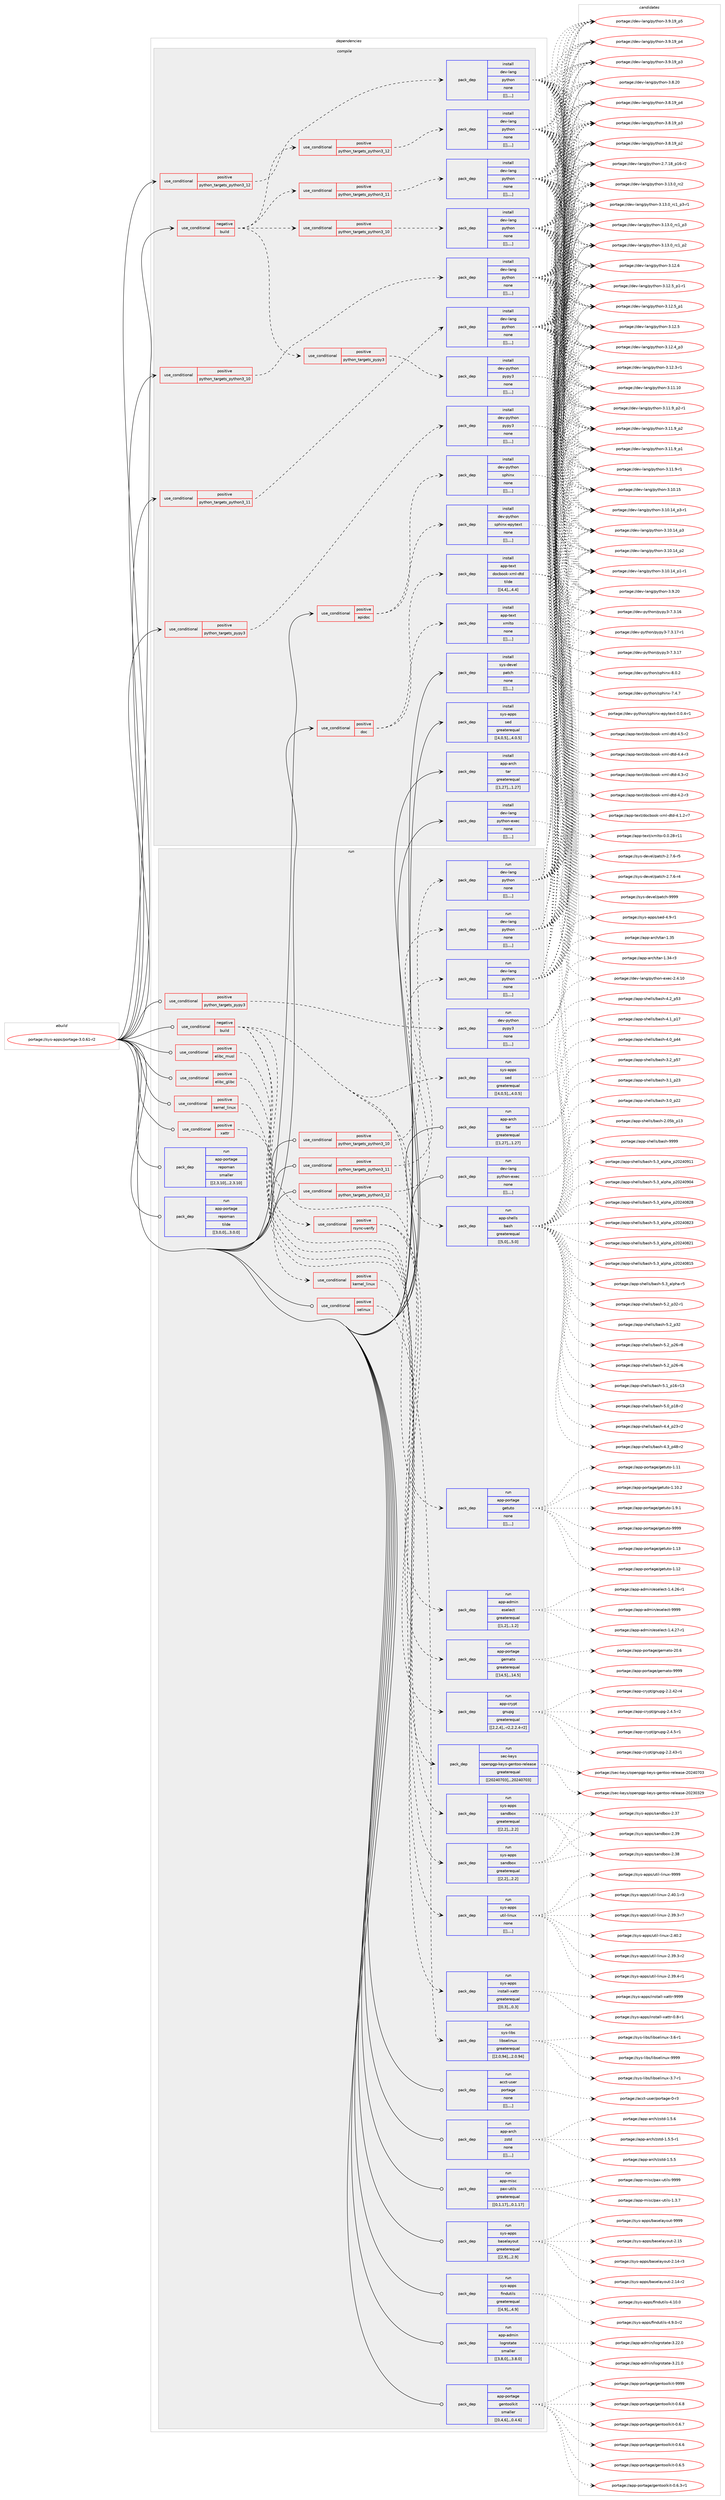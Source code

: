 digraph prolog {

# *************
# Graph options
# *************

newrank=true;
concentrate=true;
compound=true;
graph [rankdir=LR,fontname=Helvetica,fontsize=10,ranksep=1.5];#, ranksep=2.5, nodesep=0.2];
edge  [arrowhead=vee];
node  [fontname=Helvetica,fontsize=10];

# **********
# The ebuild
# **********

subgraph cluster_leftcol {
color=gray;
label=<<i>ebuild</i>>;
id [label="portage://sys-apps/portage-3.0.61-r2", color=red, width=4, href="../sys-apps/portage-3.0.61-r2.svg"];
}

# ****************
# The dependencies
# ****************

subgraph cluster_midcol {
color=gray;
label=<<i>dependencies</i>>;
subgraph cluster_compile {
fillcolor="#eeeeee";
style=filled;
label=<<i>compile</i>>;
subgraph cond115781 {
dependency438873 [label=<<TABLE BORDER="0" CELLBORDER="1" CELLSPACING="0" CELLPADDING="4"><TR><TD ROWSPAN="3" CELLPADDING="10">use_conditional</TD></TR><TR><TD>negative</TD></TR><TR><TD>build</TD></TR></TABLE>>, shape=none, color=red];
subgraph cond115782 {
dependency438874 [label=<<TABLE BORDER="0" CELLBORDER="1" CELLSPACING="0" CELLPADDING="4"><TR><TD ROWSPAN="3" CELLPADDING="10">use_conditional</TD></TR><TR><TD>positive</TD></TR><TR><TD>python_targets_pypy3</TD></TR></TABLE>>, shape=none, color=red];
subgraph pack320037 {
dependency438875 [label=<<TABLE BORDER="0" CELLBORDER="1" CELLSPACING="0" CELLPADDING="4" WIDTH="220"><TR><TD ROWSPAN="6" CELLPADDING="30">pack_dep</TD></TR><TR><TD WIDTH="110">install</TD></TR><TR><TD>dev-python</TD></TR><TR><TD>pypy3</TD></TR><TR><TD>none</TD></TR><TR><TD>[[],,,,]</TD></TR></TABLE>>, shape=none, color=blue];
}
dependency438874:e -> dependency438875:w [weight=20,style="dashed",arrowhead="vee"];
}
dependency438873:e -> dependency438874:w [weight=20,style="dashed",arrowhead="vee"];
subgraph cond115783 {
dependency438876 [label=<<TABLE BORDER="0" CELLBORDER="1" CELLSPACING="0" CELLPADDING="4"><TR><TD ROWSPAN="3" CELLPADDING="10">use_conditional</TD></TR><TR><TD>positive</TD></TR><TR><TD>python_targets_python3_10</TD></TR></TABLE>>, shape=none, color=red];
subgraph pack320038 {
dependency438877 [label=<<TABLE BORDER="0" CELLBORDER="1" CELLSPACING="0" CELLPADDING="4" WIDTH="220"><TR><TD ROWSPAN="6" CELLPADDING="30">pack_dep</TD></TR><TR><TD WIDTH="110">install</TD></TR><TR><TD>dev-lang</TD></TR><TR><TD>python</TD></TR><TR><TD>none</TD></TR><TR><TD>[[],,,,]</TD></TR></TABLE>>, shape=none, color=blue];
}
dependency438876:e -> dependency438877:w [weight=20,style="dashed",arrowhead="vee"];
}
dependency438873:e -> dependency438876:w [weight=20,style="dashed",arrowhead="vee"];
subgraph cond115784 {
dependency438878 [label=<<TABLE BORDER="0" CELLBORDER="1" CELLSPACING="0" CELLPADDING="4"><TR><TD ROWSPAN="3" CELLPADDING="10">use_conditional</TD></TR><TR><TD>positive</TD></TR><TR><TD>python_targets_python3_11</TD></TR></TABLE>>, shape=none, color=red];
subgraph pack320039 {
dependency438879 [label=<<TABLE BORDER="0" CELLBORDER="1" CELLSPACING="0" CELLPADDING="4" WIDTH="220"><TR><TD ROWSPAN="6" CELLPADDING="30">pack_dep</TD></TR><TR><TD WIDTH="110">install</TD></TR><TR><TD>dev-lang</TD></TR><TR><TD>python</TD></TR><TR><TD>none</TD></TR><TR><TD>[[],,,,]</TD></TR></TABLE>>, shape=none, color=blue];
}
dependency438878:e -> dependency438879:w [weight=20,style="dashed",arrowhead="vee"];
}
dependency438873:e -> dependency438878:w [weight=20,style="dashed",arrowhead="vee"];
subgraph cond115785 {
dependency438880 [label=<<TABLE BORDER="0" CELLBORDER="1" CELLSPACING="0" CELLPADDING="4"><TR><TD ROWSPAN="3" CELLPADDING="10">use_conditional</TD></TR><TR><TD>positive</TD></TR><TR><TD>python_targets_python3_12</TD></TR></TABLE>>, shape=none, color=red];
subgraph pack320040 {
dependency438881 [label=<<TABLE BORDER="0" CELLBORDER="1" CELLSPACING="0" CELLPADDING="4" WIDTH="220"><TR><TD ROWSPAN="6" CELLPADDING="30">pack_dep</TD></TR><TR><TD WIDTH="110">install</TD></TR><TR><TD>dev-lang</TD></TR><TR><TD>python</TD></TR><TR><TD>none</TD></TR><TR><TD>[[],,,,]</TD></TR></TABLE>>, shape=none, color=blue];
}
dependency438880:e -> dependency438881:w [weight=20,style="dashed",arrowhead="vee"];
}
dependency438873:e -> dependency438880:w [weight=20,style="dashed",arrowhead="vee"];
}
id:e -> dependency438873:w [weight=20,style="solid",arrowhead="vee"];
subgraph cond115786 {
dependency438882 [label=<<TABLE BORDER="0" CELLBORDER="1" CELLSPACING="0" CELLPADDING="4"><TR><TD ROWSPAN="3" CELLPADDING="10">use_conditional</TD></TR><TR><TD>positive</TD></TR><TR><TD>apidoc</TD></TR></TABLE>>, shape=none, color=red];
subgraph pack320041 {
dependency438883 [label=<<TABLE BORDER="0" CELLBORDER="1" CELLSPACING="0" CELLPADDING="4" WIDTH="220"><TR><TD ROWSPAN="6" CELLPADDING="30">pack_dep</TD></TR><TR><TD WIDTH="110">install</TD></TR><TR><TD>dev-python</TD></TR><TR><TD>sphinx</TD></TR><TR><TD>none</TD></TR><TR><TD>[[],,,,]</TD></TR></TABLE>>, shape=none, color=blue];
}
dependency438882:e -> dependency438883:w [weight=20,style="dashed",arrowhead="vee"];
subgraph pack320042 {
dependency438884 [label=<<TABLE BORDER="0" CELLBORDER="1" CELLSPACING="0" CELLPADDING="4" WIDTH="220"><TR><TD ROWSPAN="6" CELLPADDING="30">pack_dep</TD></TR><TR><TD WIDTH="110">install</TD></TR><TR><TD>dev-python</TD></TR><TR><TD>sphinx-epytext</TD></TR><TR><TD>none</TD></TR><TR><TD>[[],,,,]</TD></TR></TABLE>>, shape=none, color=blue];
}
dependency438882:e -> dependency438884:w [weight=20,style="dashed",arrowhead="vee"];
}
id:e -> dependency438882:w [weight=20,style="solid",arrowhead="vee"];
subgraph cond115787 {
dependency438885 [label=<<TABLE BORDER="0" CELLBORDER="1" CELLSPACING="0" CELLPADDING="4"><TR><TD ROWSPAN="3" CELLPADDING="10">use_conditional</TD></TR><TR><TD>positive</TD></TR><TR><TD>doc</TD></TR></TABLE>>, shape=none, color=red];
subgraph pack320043 {
dependency438886 [label=<<TABLE BORDER="0" CELLBORDER="1" CELLSPACING="0" CELLPADDING="4" WIDTH="220"><TR><TD ROWSPAN="6" CELLPADDING="30">pack_dep</TD></TR><TR><TD WIDTH="110">install</TD></TR><TR><TD>app-text</TD></TR><TR><TD>docbook-xml-dtd</TD></TR><TR><TD>tilde</TD></TR><TR><TD>[[4,4],,,4.4]</TD></TR></TABLE>>, shape=none, color=blue];
}
dependency438885:e -> dependency438886:w [weight=20,style="dashed",arrowhead="vee"];
subgraph pack320044 {
dependency438887 [label=<<TABLE BORDER="0" CELLBORDER="1" CELLSPACING="0" CELLPADDING="4" WIDTH="220"><TR><TD ROWSPAN="6" CELLPADDING="30">pack_dep</TD></TR><TR><TD WIDTH="110">install</TD></TR><TR><TD>app-text</TD></TR><TR><TD>xmlto</TD></TR><TR><TD>none</TD></TR><TR><TD>[[],,,,]</TD></TR></TABLE>>, shape=none, color=blue];
}
dependency438885:e -> dependency438887:w [weight=20,style="dashed",arrowhead="vee"];
}
id:e -> dependency438885:w [weight=20,style="solid",arrowhead="vee"];
subgraph cond115788 {
dependency438888 [label=<<TABLE BORDER="0" CELLBORDER="1" CELLSPACING="0" CELLPADDING="4"><TR><TD ROWSPAN="3" CELLPADDING="10">use_conditional</TD></TR><TR><TD>positive</TD></TR><TR><TD>python_targets_pypy3</TD></TR></TABLE>>, shape=none, color=red];
subgraph pack320045 {
dependency438889 [label=<<TABLE BORDER="0" CELLBORDER="1" CELLSPACING="0" CELLPADDING="4" WIDTH="220"><TR><TD ROWSPAN="6" CELLPADDING="30">pack_dep</TD></TR><TR><TD WIDTH="110">install</TD></TR><TR><TD>dev-python</TD></TR><TR><TD>pypy3</TD></TR><TR><TD>none</TD></TR><TR><TD>[[],,,,]</TD></TR></TABLE>>, shape=none, color=blue];
}
dependency438888:e -> dependency438889:w [weight=20,style="dashed",arrowhead="vee"];
}
id:e -> dependency438888:w [weight=20,style="solid",arrowhead="vee"];
subgraph cond115789 {
dependency438890 [label=<<TABLE BORDER="0" CELLBORDER="1" CELLSPACING="0" CELLPADDING="4"><TR><TD ROWSPAN="3" CELLPADDING="10">use_conditional</TD></TR><TR><TD>positive</TD></TR><TR><TD>python_targets_python3_10</TD></TR></TABLE>>, shape=none, color=red];
subgraph pack320046 {
dependency438891 [label=<<TABLE BORDER="0" CELLBORDER="1" CELLSPACING="0" CELLPADDING="4" WIDTH="220"><TR><TD ROWSPAN="6" CELLPADDING="30">pack_dep</TD></TR><TR><TD WIDTH="110">install</TD></TR><TR><TD>dev-lang</TD></TR><TR><TD>python</TD></TR><TR><TD>none</TD></TR><TR><TD>[[],,,,]</TD></TR></TABLE>>, shape=none, color=blue];
}
dependency438890:e -> dependency438891:w [weight=20,style="dashed",arrowhead="vee"];
}
id:e -> dependency438890:w [weight=20,style="solid",arrowhead="vee"];
subgraph cond115790 {
dependency438892 [label=<<TABLE BORDER="0" CELLBORDER="1" CELLSPACING="0" CELLPADDING="4"><TR><TD ROWSPAN="3" CELLPADDING="10">use_conditional</TD></TR><TR><TD>positive</TD></TR><TR><TD>python_targets_python3_11</TD></TR></TABLE>>, shape=none, color=red];
subgraph pack320047 {
dependency438893 [label=<<TABLE BORDER="0" CELLBORDER="1" CELLSPACING="0" CELLPADDING="4" WIDTH="220"><TR><TD ROWSPAN="6" CELLPADDING="30">pack_dep</TD></TR><TR><TD WIDTH="110">install</TD></TR><TR><TD>dev-lang</TD></TR><TR><TD>python</TD></TR><TR><TD>none</TD></TR><TR><TD>[[],,,,]</TD></TR></TABLE>>, shape=none, color=blue];
}
dependency438892:e -> dependency438893:w [weight=20,style="dashed",arrowhead="vee"];
}
id:e -> dependency438892:w [weight=20,style="solid",arrowhead="vee"];
subgraph cond115791 {
dependency438894 [label=<<TABLE BORDER="0" CELLBORDER="1" CELLSPACING="0" CELLPADDING="4"><TR><TD ROWSPAN="3" CELLPADDING="10">use_conditional</TD></TR><TR><TD>positive</TD></TR><TR><TD>python_targets_python3_12</TD></TR></TABLE>>, shape=none, color=red];
subgraph pack320048 {
dependency438895 [label=<<TABLE BORDER="0" CELLBORDER="1" CELLSPACING="0" CELLPADDING="4" WIDTH="220"><TR><TD ROWSPAN="6" CELLPADDING="30">pack_dep</TD></TR><TR><TD WIDTH="110">install</TD></TR><TR><TD>dev-lang</TD></TR><TR><TD>python</TD></TR><TR><TD>none</TD></TR><TR><TD>[[],,,,]</TD></TR></TABLE>>, shape=none, color=blue];
}
dependency438894:e -> dependency438895:w [weight=20,style="dashed",arrowhead="vee"];
}
id:e -> dependency438894:w [weight=20,style="solid",arrowhead="vee"];
subgraph pack320049 {
dependency438896 [label=<<TABLE BORDER="0" CELLBORDER="1" CELLSPACING="0" CELLPADDING="4" WIDTH="220"><TR><TD ROWSPAN="6" CELLPADDING="30">pack_dep</TD></TR><TR><TD WIDTH="110">install</TD></TR><TR><TD>app-arch</TD></TR><TR><TD>tar</TD></TR><TR><TD>greaterequal</TD></TR><TR><TD>[[1,27],,,1.27]</TD></TR></TABLE>>, shape=none, color=blue];
}
id:e -> dependency438896:w [weight=20,style="solid",arrowhead="vee"];
subgraph pack320050 {
dependency438897 [label=<<TABLE BORDER="0" CELLBORDER="1" CELLSPACING="0" CELLPADDING="4" WIDTH="220"><TR><TD ROWSPAN="6" CELLPADDING="30">pack_dep</TD></TR><TR><TD WIDTH="110">install</TD></TR><TR><TD>dev-lang</TD></TR><TR><TD>python-exec</TD></TR><TR><TD>none</TD></TR><TR><TD>[[],,,,]</TD></TR></TABLE>>, shape=none, color=blue];
}
id:e -> dependency438897:w [weight=20,style="solid",arrowhead="vee"];
subgraph pack320051 {
dependency438898 [label=<<TABLE BORDER="0" CELLBORDER="1" CELLSPACING="0" CELLPADDING="4" WIDTH="220"><TR><TD ROWSPAN="6" CELLPADDING="30">pack_dep</TD></TR><TR><TD WIDTH="110">install</TD></TR><TR><TD>sys-apps</TD></TR><TR><TD>sed</TD></TR><TR><TD>greaterequal</TD></TR><TR><TD>[[4,0,5],,,4.0.5]</TD></TR></TABLE>>, shape=none, color=blue];
}
id:e -> dependency438898:w [weight=20,style="solid",arrowhead="vee"];
subgraph pack320052 {
dependency438899 [label=<<TABLE BORDER="0" CELLBORDER="1" CELLSPACING="0" CELLPADDING="4" WIDTH="220"><TR><TD ROWSPAN="6" CELLPADDING="30">pack_dep</TD></TR><TR><TD WIDTH="110">install</TD></TR><TR><TD>sys-devel</TD></TR><TR><TD>patch</TD></TR><TR><TD>none</TD></TR><TR><TD>[[],,,,]</TD></TR></TABLE>>, shape=none, color=blue];
}
id:e -> dependency438899:w [weight=20,style="solid",arrowhead="vee"];
}
subgraph cluster_compileandrun {
fillcolor="#eeeeee";
style=filled;
label=<<i>compile and run</i>>;
}
subgraph cluster_run {
fillcolor="#eeeeee";
style=filled;
label=<<i>run</i>>;
subgraph cond115792 {
dependency438900 [label=<<TABLE BORDER="0" CELLBORDER="1" CELLSPACING="0" CELLPADDING="4"><TR><TD ROWSPAN="3" CELLPADDING="10">use_conditional</TD></TR><TR><TD>negative</TD></TR><TR><TD>build</TD></TR></TABLE>>, shape=none, color=red];
subgraph pack320053 {
dependency438901 [label=<<TABLE BORDER="0" CELLBORDER="1" CELLSPACING="0" CELLPADDING="4" WIDTH="220"><TR><TD ROWSPAN="6" CELLPADDING="30">pack_dep</TD></TR><TR><TD WIDTH="110">run</TD></TR><TR><TD>app-admin</TD></TR><TR><TD>eselect</TD></TR><TR><TD>greaterequal</TD></TR><TR><TD>[[1,2],,,1.2]</TD></TR></TABLE>>, shape=none, color=blue];
}
dependency438900:e -> dependency438901:w [weight=20,style="dashed",arrowhead="vee"];
subgraph pack320054 {
dependency438902 [label=<<TABLE BORDER="0" CELLBORDER="1" CELLSPACING="0" CELLPADDING="4" WIDTH="220"><TR><TD ROWSPAN="6" CELLPADDING="30">pack_dep</TD></TR><TR><TD WIDTH="110">run</TD></TR><TR><TD>app-portage</TD></TR><TR><TD>getuto</TD></TR><TR><TD>none</TD></TR><TR><TD>[[],,,,]</TD></TR></TABLE>>, shape=none, color=blue];
}
dependency438900:e -> dependency438902:w [weight=20,style="dashed",arrowhead="vee"];
subgraph pack320055 {
dependency438903 [label=<<TABLE BORDER="0" CELLBORDER="1" CELLSPACING="0" CELLPADDING="4" WIDTH="220"><TR><TD ROWSPAN="6" CELLPADDING="30">pack_dep</TD></TR><TR><TD WIDTH="110">run</TD></TR><TR><TD>app-shells</TD></TR><TR><TD>bash</TD></TR><TR><TD>greaterequal</TD></TR><TR><TD>[[5,0],,,5.0]</TD></TR></TABLE>>, shape=none, color=blue];
}
dependency438900:e -> dependency438903:w [weight=20,style="dashed",arrowhead="vee"];
subgraph pack320056 {
dependency438904 [label=<<TABLE BORDER="0" CELLBORDER="1" CELLSPACING="0" CELLPADDING="4" WIDTH="220"><TR><TD ROWSPAN="6" CELLPADDING="30">pack_dep</TD></TR><TR><TD WIDTH="110">run</TD></TR><TR><TD>sec-keys</TD></TR><TR><TD>openpgp-keys-gentoo-release</TD></TR><TR><TD>greaterequal</TD></TR><TR><TD>[[20240703],,,20240703]</TD></TR></TABLE>>, shape=none, color=blue];
}
dependency438900:e -> dependency438904:w [weight=20,style="dashed",arrowhead="vee"];
subgraph pack320057 {
dependency438905 [label=<<TABLE BORDER="0" CELLBORDER="1" CELLSPACING="0" CELLPADDING="4" WIDTH="220"><TR><TD ROWSPAN="6" CELLPADDING="30">pack_dep</TD></TR><TR><TD WIDTH="110">run</TD></TR><TR><TD>sys-apps</TD></TR><TR><TD>sed</TD></TR><TR><TD>greaterequal</TD></TR><TR><TD>[[4,0,5],,,4.0.5]</TD></TR></TABLE>>, shape=none, color=blue];
}
dependency438900:e -> dependency438905:w [weight=20,style="dashed",arrowhead="vee"];
subgraph cond115793 {
dependency438906 [label=<<TABLE BORDER="0" CELLBORDER="1" CELLSPACING="0" CELLPADDING="4"><TR><TD ROWSPAN="3" CELLPADDING="10">use_conditional</TD></TR><TR><TD>positive</TD></TR><TR><TD>rsync-verify</TD></TR></TABLE>>, shape=none, color=red];
subgraph pack320058 {
dependency438907 [label=<<TABLE BORDER="0" CELLBORDER="1" CELLSPACING="0" CELLPADDING="4" WIDTH="220"><TR><TD ROWSPAN="6" CELLPADDING="30">pack_dep</TD></TR><TR><TD WIDTH="110">run</TD></TR><TR><TD>app-crypt</TD></TR><TR><TD>gnupg</TD></TR><TR><TD>greaterequal</TD></TR><TR><TD>[[2,2,4],,-r2,2.2.4-r2]</TD></TR></TABLE>>, shape=none, color=blue];
}
dependency438906:e -> dependency438907:w [weight=20,style="dashed",arrowhead="vee"];
subgraph pack320059 {
dependency438908 [label=<<TABLE BORDER="0" CELLBORDER="1" CELLSPACING="0" CELLPADDING="4" WIDTH="220"><TR><TD ROWSPAN="6" CELLPADDING="30">pack_dep</TD></TR><TR><TD WIDTH="110">run</TD></TR><TR><TD>app-portage</TD></TR><TR><TD>gemato</TD></TR><TR><TD>greaterequal</TD></TR><TR><TD>[[14,5],,,14.5]</TD></TR></TABLE>>, shape=none, color=blue];
}
dependency438906:e -> dependency438908:w [weight=20,style="dashed",arrowhead="vee"];
}
dependency438900:e -> dependency438906:w [weight=20,style="dashed",arrowhead="vee"];
}
id:e -> dependency438900:w [weight=20,style="solid",arrowhead="odot"];
subgraph cond115794 {
dependency438909 [label=<<TABLE BORDER="0" CELLBORDER="1" CELLSPACING="0" CELLPADDING="4"><TR><TD ROWSPAN="3" CELLPADDING="10">use_conditional</TD></TR><TR><TD>positive</TD></TR><TR><TD>elibc_glibc</TD></TR></TABLE>>, shape=none, color=red];
subgraph pack320060 {
dependency438910 [label=<<TABLE BORDER="0" CELLBORDER="1" CELLSPACING="0" CELLPADDING="4" WIDTH="220"><TR><TD ROWSPAN="6" CELLPADDING="30">pack_dep</TD></TR><TR><TD WIDTH="110">run</TD></TR><TR><TD>sys-apps</TD></TR><TR><TD>sandbox</TD></TR><TR><TD>greaterequal</TD></TR><TR><TD>[[2,2],,,2.2]</TD></TR></TABLE>>, shape=none, color=blue];
}
dependency438909:e -> dependency438910:w [weight=20,style="dashed",arrowhead="vee"];
}
id:e -> dependency438909:w [weight=20,style="solid",arrowhead="odot"];
subgraph cond115795 {
dependency438911 [label=<<TABLE BORDER="0" CELLBORDER="1" CELLSPACING="0" CELLPADDING="4"><TR><TD ROWSPAN="3" CELLPADDING="10">use_conditional</TD></TR><TR><TD>positive</TD></TR><TR><TD>elibc_musl</TD></TR></TABLE>>, shape=none, color=red];
subgraph pack320061 {
dependency438912 [label=<<TABLE BORDER="0" CELLBORDER="1" CELLSPACING="0" CELLPADDING="4" WIDTH="220"><TR><TD ROWSPAN="6" CELLPADDING="30">pack_dep</TD></TR><TR><TD WIDTH="110">run</TD></TR><TR><TD>sys-apps</TD></TR><TR><TD>sandbox</TD></TR><TR><TD>greaterequal</TD></TR><TR><TD>[[2,2],,,2.2]</TD></TR></TABLE>>, shape=none, color=blue];
}
dependency438911:e -> dependency438912:w [weight=20,style="dashed",arrowhead="vee"];
}
id:e -> dependency438911:w [weight=20,style="solid",arrowhead="odot"];
subgraph cond115796 {
dependency438913 [label=<<TABLE BORDER="0" CELLBORDER="1" CELLSPACING="0" CELLPADDING="4"><TR><TD ROWSPAN="3" CELLPADDING="10">use_conditional</TD></TR><TR><TD>positive</TD></TR><TR><TD>kernel_linux</TD></TR></TABLE>>, shape=none, color=red];
subgraph pack320062 {
dependency438914 [label=<<TABLE BORDER="0" CELLBORDER="1" CELLSPACING="0" CELLPADDING="4" WIDTH="220"><TR><TD ROWSPAN="6" CELLPADDING="30">pack_dep</TD></TR><TR><TD WIDTH="110">run</TD></TR><TR><TD>sys-apps</TD></TR><TR><TD>util-linux</TD></TR><TR><TD>none</TD></TR><TR><TD>[[],,,,]</TD></TR></TABLE>>, shape=none, color=blue];
}
dependency438913:e -> dependency438914:w [weight=20,style="dashed",arrowhead="vee"];
}
id:e -> dependency438913:w [weight=20,style="solid",arrowhead="odot"];
subgraph cond115797 {
dependency438915 [label=<<TABLE BORDER="0" CELLBORDER="1" CELLSPACING="0" CELLPADDING="4"><TR><TD ROWSPAN="3" CELLPADDING="10">use_conditional</TD></TR><TR><TD>positive</TD></TR><TR><TD>python_targets_pypy3</TD></TR></TABLE>>, shape=none, color=red];
subgraph pack320063 {
dependency438916 [label=<<TABLE BORDER="0" CELLBORDER="1" CELLSPACING="0" CELLPADDING="4" WIDTH="220"><TR><TD ROWSPAN="6" CELLPADDING="30">pack_dep</TD></TR><TR><TD WIDTH="110">run</TD></TR><TR><TD>dev-python</TD></TR><TR><TD>pypy3</TD></TR><TR><TD>none</TD></TR><TR><TD>[[],,,,]</TD></TR></TABLE>>, shape=none, color=blue];
}
dependency438915:e -> dependency438916:w [weight=20,style="dashed",arrowhead="vee"];
}
id:e -> dependency438915:w [weight=20,style="solid",arrowhead="odot"];
subgraph cond115798 {
dependency438917 [label=<<TABLE BORDER="0" CELLBORDER="1" CELLSPACING="0" CELLPADDING="4"><TR><TD ROWSPAN="3" CELLPADDING="10">use_conditional</TD></TR><TR><TD>positive</TD></TR><TR><TD>python_targets_python3_10</TD></TR></TABLE>>, shape=none, color=red];
subgraph pack320064 {
dependency438918 [label=<<TABLE BORDER="0" CELLBORDER="1" CELLSPACING="0" CELLPADDING="4" WIDTH="220"><TR><TD ROWSPAN="6" CELLPADDING="30">pack_dep</TD></TR><TR><TD WIDTH="110">run</TD></TR><TR><TD>dev-lang</TD></TR><TR><TD>python</TD></TR><TR><TD>none</TD></TR><TR><TD>[[],,,,]</TD></TR></TABLE>>, shape=none, color=blue];
}
dependency438917:e -> dependency438918:w [weight=20,style="dashed",arrowhead="vee"];
}
id:e -> dependency438917:w [weight=20,style="solid",arrowhead="odot"];
subgraph cond115799 {
dependency438919 [label=<<TABLE BORDER="0" CELLBORDER="1" CELLSPACING="0" CELLPADDING="4"><TR><TD ROWSPAN="3" CELLPADDING="10">use_conditional</TD></TR><TR><TD>positive</TD></TR><TR><TD>python_targets_python3_11</TD></TR></TABLE>>, shape=none, color=red];
subgraph pack320065 {
dependency438920 [label=<<TABLE BORDER="0" CELLBORDER="1" CELLSPACING="0" CELLPADDING="4" WIDTH="220"><TR><TD ROWSPAN="6" CELLPADDING="30">pack_dep</TD></TR><TR><TD WIDTH="110">run</TD></TR><TR><TD>dev-lang</TD></TR><TR><TD>python</TD></TR><TR><TD>none</TD></TR><TR><TD>[[],,,,]</TD></TR></TABLE>>, shape=none, color=blue];
}
dependency438919:e -> dependency438920:w [weight=20,style="dashed",arrowhead="vee"];
}
id:e -> dependency438919:w [weight=20,style="solid",arrowhead="odot"];
subgraph cond115800 {
dependency438921 [label=<<TABLE BORDER="0" CELLBORDER="1" CELLSPACING="0" CELLPADDING="4"><TR><TD ROWSPAN="3" CELLPADDING="10">use_conditional</TD></TR><TR><TD>positive</TD></TR><TR><TD>python_targets_python3_12</TD></TR></TABLE>>, shape=none, color=red];
subgraph pack320066 {
dependency438922 [label=<<TABLE BORDER="0" CELLBORDER="1" CELLSPACING="0" CELLPADDING="4" WIDTH="220"><TR><TD ROWSPAN="6" CELLPADDING="30">pack_dep</TD></TR><TR><TD WIDTH="110">run</TD></TR><TR><TD>dev-lang</TD></TR><TR><TD>python</TD></TR><TR><TD>none</TD></TR><TR><TD>[[],,,,]</TD></TR></TABLE>>, shape=none, color=blue];
}
dependency438921:e -> dependency438922:w [weight=20,style="dashed",arrowhead="vee"];
}
id:e -> dependency438921:w [weight=20,style="solid",arrowhead="odot"];
subgraph cond115801 {
dependency438923 [label=<<TABLE BORDER="0" CELLBORDER="1" CELLSPACING="0" CELLPADDING="4"><TR><TD ROWSPAN="3" CELLPADDING="10">use_conditional</TD></TR><TR><TD>positive</TD></TR><TR><TD>selinux</TD></TR></TABLE>>, shape=none, color=red];
subgraph pack320067 {
dependency438924 [label=<<TABLE BORDER="0" CELLBORDER="1" CELLSPACING="0" CELLPADDING="4" WIDTH="220"><TR><TD ROWSPAN="6" CELLPADDING="30">pack_dep</TD></TR><TR><TD WIDTH="110">run</TD></TR><TR><TD>sys-libs</TD></TR><TR><TD>libselinux</TD></TR><TR><TD>greaterequal</TD></TR><TR><TD>[[2,0,94],,,2.0.94]</TD></TR></TABLE>>, shape=none, color=blue];
}
dependency438923:e -> dependency438924:w [weight=20,style="dashed",arrowhead="vee"];
}
id:e -> dependency438923:w [weight=20,style="solid",arrowhead="odot"];
subgraph cond115802 {
dependency438925 [label=<<TABLE BORDER="0" CELLBORDER="1" CELLSPACING="0" CELLPADDING="4"><TR><TD ROWSPAN="3" CELLPADDING="10">use_conditional</TD></TR><TR><TD>positive</TD></TR><TR><TD>xattr</TD></TR></TABLE>>, shape=none, color=red];
subgraph cond115803 {
dependency438926 [label=<<TABLE BORDER="0" CELLBORDER="1" CELLSPACING="0" CELLPADDING="4"><TR><TD ROWSPAN="3" CELLPADDING="10">use_conditional</TD></TR><TR><TD>positive</TD></TR><TR><TD>kernel_linux</TD></TR></TABLE>>, shape=none, color=red];
subgraph pack320068 {
dependency438927 [label=<<TABLE BORDER="0" CELLBORDER="1" CELLSPACING="0" CELLPADDING="4" WIDTH="220"><TR><TD ROWSPAN="6" CELLPADDING="30">pack_dep</TD></TR><TR><TD WIDTH="110">run</TD></TR><TR><TD>sys-apps</TD></TR><TR><TD>install-xattr</TD></TR><TR><TD>greaterequal</TD></TR><TR><TD>[[0,3],,,0.3]</TD></TR></TABLE>>, shape=none, color=blue];
}
dependency438926:e -> dependency438927:w [weight=20,style="dashed",arrowhead="vee"];
}
dependency438925:e -> dependency438926:w [weight=20,style="dashed",arrowhead="vee"];
}
id:e -> dependency438925:w [weight=20,style="solid",arrowhead="odot"];
subgraph pack320069 {
dependency438928 [label=<<TABLE BORDER="0" CELLBORDER="1" CELLSPACING="0" CELLPADDING="4" WIDTH="220"><TR><TD ROWSPAN="6" CELLPADDING="30">pack_dep</TD></TR><TR><TD WIDTH="110">run</TD></TR><TR><TD>acct-user</TD></TR><TR><TD>portage</TD></TR><TR><TD>none</TD></TR><TR><TD>[[],,,,]</TD></TR></TABLE>>, shape=none, color=blue];
}
id:e -> dependency438928:w [weight=20,style="solid",arrowhead="odot"];
subgraph pack320070 {
dependency438929 [label=<<TABLE BORDER="0" CELLBORDER="1" CELLSPACING="0" CELLPADDING="4" WIDTH="220"><TR><TD ROWSPAN="6" CELLPADDING="30">pack_dep</TD></TR><TR><TD WIDTH="110">run</TD></TR><TR><TD>app-arch</TD></TR><TR><TD>tar</TD></TR><TR><TD>greaterequal</TD></TR><TR><TD>[[1,27],,,1.27]</TD></TR></TABLE>>, shape=none, color=blue];
}
id:e -> dependency438929:w [weight=20,style="solid",arrowhead="odot"];
subgraph pack320071 {
dependency438930 [label=<<TABLE BORDER="0" CELLBORDER="1" CELLSPACING="0" CELLPADDING="4" WIDTH="220"><TR><TD ROWSPAN="6" CELLPADDING="30">pack_dep</TD></TR><TR><TD WIDTH="110">run</TD></TR><TR><TD>app-arch</TD></TR><TR><TD>zstd</TD></TR><TR><TD>none</TD></TR><TR><TD>[[],,,,]</TD></TR></TABLE>>, shape=none, color=blue];
}
id:e -> dependency438930:w [weight=20,style="solid",arrowhead="odot"];
subgraph pack320072 {
dependency438931 [label=<<TABLE BORDER="0" CELLBORDER="1" CELLSPACING="0" CELLPADDING="4" WIDTH="220"><TR><TD ROWSPAN="6" CELLPADDING="30">pack_dep</TD></TR><TR><TD WIDTH="110">run</TD></TR><TR><TD>app-misc</TD></TR><TR><TD>pax-utils</TD></TR><TR><TD>greaterequal</TD></TR><TR><TD>[[0,1,17],,,0.1.17]</TD></TR></TABLE>>, shape=none, color=blue];
}
id:e -> dependency438931:w [weight=20,style="solid",arrowhead="odot"];
subgraph pack320073 {
dependency438932 [label=<<TABLE BORDER="0" CELLBORDER="1" CELLSPACING="0" CELLPADDING="4" WIDTH="220"><TR><TD ROWSPAN="6" CELLPADDING="30">pack_dep</TD></TR><TR><TD WIDTH="110">run</TD></TR><TR><TD>dev-lang</TD></TR><TR><TD>python-exec</TD></TR><TR><TD>none</TD></TR><TR><TD>[[],,,,]</TD></TR></TABLE>>, shape=none, color=blue];
}
id:e -> dependency438932:w [weight=20,style="solid",arrowhead="odot"];
subgraph pack320074 {
dependency438933 [label=<<TABLE BORDER="0" CELLBORDER="1" CELLSPACING="0" CELLPADDING="4" WIDTH="220"><TR><TD ROWSPAN="6" CELLPADDING="30">pack_dep</TD></TR><TR><TD WIDTH="110">run</TD></TR><TR><TD>sys-apps</TD></TR><TR><TD>baselayout</TD></TR><TR><TD>greaterequal</TD></TR><TR><TD>[[2,9],,,2.9]</TD></TR></TABLE>>, shape=none, color=blue];
}
id:e -> dependency438933:w [weight=20,style="solid",arrowhead="odot"];
subgraph pack320075 {
dependency438934 [label=<<TABLE BORDER="0" CELLBORDER="1" CELLSPACING="0" CELLPADDING="4" WIDTH="220"><TR><TD ROWSPAN="6" CELLPADDING="30">pack_dep</TD></TR><TR><TD WIDTH="110">run</TD></TR><TR><TD>sys-apps</TD></TR><TR><TD>findutils</TD></TR><TR><TD>greaterequal</TD></TR><TR><TD>[[4,9],,,4.9]</TD></TR></TABLE>>, shape=none, color=blue];
}
id:e -> dependency438934:w [weight=20,style="solid",arrowhead="odot"];
subgraph pack320076 {
dependency438935 [label=<<TABLE BORDER="0" CELLBORDER="1" CELLSPACING="0" CELLPADDING="4" WIDTH="220"><TR><TD ROWSPAN="6" CELLPADDING="30">pack_dep</TD></TR><TR><TD WIDTH="110">run</TD></TR><TR><TD>app-admin</TD></TR><TR><TD>logrotate</TD></TR><TR><TD>smaller</TD></TR><TR><TD>[[3,8,0],,,3.8.0]</TD></TR></TABLE>>, shape=none, color=blue];
}
id:e -> dependency438935:w [weight=20,style="solid",arrowhead="odot"];
subgraph pack320077 {
dependency438936 [label=<<TABLE BORDER="0" CELLBORDER="1" CELLSPACING="0" CELLPADDING="4" WIDTH="220"><TR><TD ROWSPAN="6" CELLPADDING="30">pack_dep</TD></TR><TR><TD WIDTH="110">run</TD></TR><TR><TD>app-portage</TD></TR><TR><TD>gentoolkit</TD></TR><TR><TD>smaller</TD></TR><TR><TD>[[0,4,6],,,0.4.6]</TD></TR></TABLE>>, shape=none, color=blue];
}
id:e -> dependency438936:w [weight=20,style="solid",arrowhead="odot"];
subgraph pack320078 {
dependency438937 [label=<<TABLE BORDER="0" CELLBORDER="1" CELLSPACING="0" CELLPADDING="4" WIDTH="220"><TR><TD ROWSPAN="6" CELLPADDING="30">pack_dep</TD></TR><TR><TD WIDTH="110">run</TD></TR><TR><TD>app-portage</TD></TR><TR><TD>repoman</TD></TR><TR><TD>smaller</TD></TR><TR><TD>[[2,3,10],,,2.3.10]</TD></TR></TABLE>>, shape=none, color=blue];
}
id:e -> dependency438937:w [weight=20,style="solid",arrowhead="odot"];
subgraph pack320079 {
dependency438938 [label=<<TABLE BORDER="0" CELLBORDER="1" CELLSPACING="0" CELLPADDING="4" WIDTH="220"><TR><TD ROWSPAN="6" CELLPADDING="30">pack_dep</TD></TR><TR><TD WIDTH="110">run</TD></TR><TR><TD>app-portage</TD></TR><TR><TD>repoman</TD></TR><TR><TD>tilde</TD></TR><TR><TD>[[3,0,0],,,3.0.0]</TD></TR></TABLE>>, shape=none, color=blue];
}
id:e -> dependency438938:w [weight=20,style="solid",arrowhead="odot"];
}
}

# **************
# The candidates
# **************

subgraph cluster_choices {
rank=same;
color=gray;
label=<<i>candidates</i>>;

subgraph choice320037 {
color=black;
nodesep=1;
choice100101118451121211161041111104711212111212151455546514649554511449 [label="portage://dev-python/pypy3-7.3.17-r1", color=red, width=4,href="../dev-python/pypy3-7.3.17-r1.svg"];
choice10010111845112121116104111110471121211121215145554651464955 [label="portage://dev-python/pypy3-7.3.17", color=red, width=4,href="../dev-python/pypy3-7.3.17.svg"];
choice10010111845112121116104111110471121211121215145554651464954 [label="portage://dev-python/pypy3-7.3.16", color=red, width=4,href="../dev-python/pypy3-7.3.16.svg"];
dependency438875:e -> choice100101118451121211161041111104711212111212151455546514649554511449:w [style=dotted,weight="100"];
dependency438875:e -> choice10010111845112121116104111110471121211121215145554651464955:w [style=dotted,weight="100"];
dependency438875:e -> choice10010111845112121116104111110471121211121215145554651464954:w [style=dotted,weight="100"];
}
subgraph choice320038 {
color=black;
nodesep=1;
choice10010111845108971101034711212111610411111045514649514648951149950 [label="portage://dev-lang/python-3.13.0_rc2", color=red, width=4,href="../dev-lang/python-3.13.0_rc2.svg"];
choice1001011184510897110103471121211161041111104551464951464895114994995112514511449 [label="portage://dev-lang/python-3.13.0_rc1_p3-r1", color=red, width=4,href="../dev-lang/python-3.13.0_rc1_p3-r1.svg"];
choice100101118451089711010347112121116104111110455146495146489511499499511251 [label="portage://dev-lang/python-3.13.0_rc1_p3", color=red, width=4,href="../dev-lang/python-3.13.0_rc1_p3.svg"];
choice100101118451089711010347112121116104111110455146495146489511499499511250 [label="portage://dev-lang/python-3.13.0_rc1_p2", color=red, width=4,href="../dev-lang/python-3.13.0_rc1_p2.svg"];
choice10010111845108971101034711212111610411111045514649504654 [label="portage://dev-lang/python-3.12.6", color=red, width=4,href="../dev-lang/python-3.12.6.svg"];
choice1001011184510897110103471121211161041111104551464950465395112494511449 [label="portage://dev-lang/python-3.12.5_p1-r1", color=red, width=4,href="../dev-lang/python-3.12.5_p1-r1.svg"];
choice100101118451089711010347112121116104111110455146495046539511249 [label="portage://dev-lang/python-3.12.5_p1", color=red, width=4,href="../dev-lang/python-3.12.5_p1.svg"];
choice10010111845108971101034711212111610411111045514649504653 [label="portage://dev-lang/python-3.12.5", color=red, width=4,href="../dev-lang/python-3.12.5.svg"];
choice100101118451089711010347112121116104111110455146495046529511251 [label="portage://dev-lang/python-3.12.4_p3", color=red, width=4,href="../dev-lang/python-3.12.4_p3.svg"];
choice100101118451089711010347112121116104111110455146495046514511449 [label="portage://dev-lang/python-3.12.3-r1", color=red, width=4,href="../dev-lang/python-3.12.3-r1.svg"];
choice1001011184510897110103471121211161041111104551464949464948 [label="portage://dev-lang/python-3.11.10", color=red, width=4,href="../dev-lang/python-3.11.10.svg"];
choice1001011184510897110103471121211161041111104551464949465795112504511449 [label="portage://dev-lang/python-3.11.9_p2-r1", color=red, width=4,href="../dev-lang/python-3.11.9_p2-r1.svg"];
choice100101118451089711010347112121116104111110455146494946579511250 [label="portage://dev-lang/python-3.11.9_p2", color=red, width=4,href="../dev-lang/python-3.11.9_p2.svg"];
choice100101118451089711010347112121116104111110455146494946579511249 [label="portage://dev-lang/python-3.11.9_p1", color=red, width=4,href="../dev-lang/python-3.11.9_p1.svg"];
choice100101118451089711010347112121116104111110455146494946574511449 [label="portage://dev-lang/python-3.11.9-r1", color=red, width=4,href="../dev-lang/python-3.11.9-r1.svg"];
choice1001011184510897110103471121211161041111104551464948464953 [label="portage://dev-lang/python-3.10.15", color=red, width=4,href="../dev-lang/python-3.10.15.svg"];
choice100101118451089711010347112121116104111110455146494846495295112514511449 [label="portage://dev-lang/python-3.10.14_p3-r1", color=red, width=4,href="../dev-lang/python-3.10.14_p3-r1.svg"];
choice10010111845108971101034711212111610411111045514649484649529511251 [label="portage://dev-lang/python-3.10.14_p3", color=red, width=4,href="../dev-lang/python-3.10.14_p3.svg"];
choice10010111845108971101034711212111610411111045514649484649529511250 [label="portage://dev-lang/python-3.10.14_p2", color=red, width=4,href="../dev-lang/python-3.10.14_p2.svg"];
choice100101118451089711010347112121116104111110455146494846495295112494511449 [label="portage://dev-lang/python-3.10.14_p1-r1", color=red, width=4,href="../dev-lang/python-3.10.14_p1-r1.svg"];
choice10010111845108971101034711212111610411111045514657465048 [label="portage://dev-lang/python-3.9.20", color=red, width=4,href="../dev-lang/python-3.9.20.svg"];
choice100101118451089711010347112121116104111110455146574649579511253 [label="portage://dev-lang/python-3.9.19_p5", color=red, width=4,href="../dev-lang/python-3.9.19_p5.svg"];
choice100101118451089711010347112121116104111110455146574649579511252 [label="portage://dev-lang/python-3.9.19_p4", color=red, width=4,href="../dev-lang/python-3.9.19_p4.svg"];
choice100101118451089711010347112121116104111110455146574649579511251 [label="portage://dev-lang/python-3.9.19_p3", color=red, width=4,href="../dev-lang/python-3.9.19_p3.svg"];
choice10010111845108971101034711212111610411111045514656465048 [label="portage://dev-lang/python-3.8.20", color=red, width=4,href="../dev-lang/python-3.8.20.svg"];
choice100101118451089711010347112121116104111110455146564649579511252 [label="portage://dev-lang/python-3.8.19_p4", color=red, width=4,href="../dev-lang/python-3.8.19_p4.svg"];
choice100101118451089711010347112121116104111110455146564649579511251 [label="portage://dev-lang/python-3.8.19_p3", color=red, width=4,href="../dev-lang/python-3.8.19_p3.svg"];
choice100101118451089711010347112121116104111110455146564649579511250 [label="portage://dev-lang/python-3.8.19_p2", color=red, width=4,href="../dev-lang/python-3.8.19_p2.svg"];
choice100101118451089711010347112121116104111110455046554649569511249544511450 [label="portage://dev-lang/python-2.7.18_p16-r2", color=red, width=4,href="../dev-lang/python-2.7.18_p16-r2.svg"];
dependency438877:e -> choice10010111845108971101034711212111610411111045514649514648951149950:w [style=dotted,weight="100"];
dependency438877:e -> choice1001011184510897110103471121211161041111104551464951464895114994995112514511449:w [style=dotted,weight="100"];
dependency438877:e -> choice100101118451089711010347112121116104111110455146495146489511499499511251:w [style=dotted,weight="100"];
dependency438877:e -> choice100101118451089711010347112121116104111110455146495146489511499499511250:w [style=dotted,weight="100"];
dependency438877:e -> choice10010111845108971101034711212111610411111045514649504654:w [style=dotted,weight="100"];
dependency438877:e -> choice1001011184510897110103471121211161041111104551464950465395112494511449:w [style=dotted,weight="100"];
dependency438877:e -> choice100101118451089711010347112121116104111110455146495046539511249:w [style=dotted,weight="100"];
dependency438877:e -> choice10010111845108971101034711212111610411111045514649504653:w [style=dotted,weight="100"];
dependency438877:e -> choice100101118451089711010347112121116104111110455146495046529511251:w [style=dotted,weight="100"];
dependency438877:e -> choice100101118451089711010347112121116104111110455146495046514511449:w [style=dotted,weight="100"];
dependency438877:e -> choice1001011184510897110103471121211161041111104551464949464948:w [style=dotted,weight="100"];
dependency438877:e -> choice1001011184510897110103471121211161041111104551464949465795112504511449:w [style=dotted,weight="100"];
dependency438877:e -> choice100101118451089711010347112121116104111110455146494946579511250:w [style=dotted,weight="100"];
dependency438877:e -> choice100101118451089711010347112121116104111110455146494946579511249:w [style=dotted,weight="100"];
dependency438877:e -> choice100101118451089711010347112121116104111110455146494946574511449:w [style=dotted,weight="100"];
dependency438877:e -> choice1001011184510897110103471121211161041111104551464948464953:w [style=dotted,weight="100"];
dependency438877:e -> choice100101118451089711010347112121116104111110455146494846495295112514511449:w [style=dotted,weight="100"];
dependency438877:e -> choice10010111845108971101034711212111610411111045514649484649529511251:w [style=dotted,weight="100"];
dependency438877:e -> choice10010111845108971101034711212111610411111045514649484649529511250:w [style=dotted,weight="100"];
dependency438877:e -> choice100101118451089711010347112121116104111110455146494846495295112494511449:w [style=dotted,weight="100"];
dependency438877:e -> choice10010111845108971101034711212111610411111045514657465048:w [style=dotted,weight="100"];
dependency438877:e -> choice100101118451089711010347112121116104111110455146574649579511253:w [style=dotted,weight="100"];
dependency438877:e -> choice100101118451089711010347112121116104111110455146574649579511252:w [style=dotted,weight="100"];
dependency438877:e -> choice100101118451089711010347112121116104111110455146574649579511251:w [style=dotted,weight="100"];
dependency438877:e -> choice10010111845108971101034711212111610411111045514656465048:w [style=dotted,weight="100"];
dependency438877:e -> choice100101118451089711010347112121116104111110455146564649579511252:w [style=dotted,weight="100"];
dependency438877:e -> choice100101118451089711010347112121116104111110455146564649579511251:w [style=dotted,weight="100"];
dependency438877:e -> choice100101118451089711010347112121116104111110455146564649579511250:w [style=dotted,weight="100"];
dependency438877:e -> choice100101118451089711010347112121116104111110455046554649569511249544511450:w [style=dotted,weight="100"];
}
subgraph choice320039 {
color=black;
nodesep=1;
choice10010111845108971101034711212111610411111045514649514648951149950 [label="portage://dev-lang/python-3.13.0_rc2", color=red, width=4,href="../dev-lang/python-3.13.0_rc2.svg"];
choice1001011184510897110103471121211161041111104551464951464895114994995112514511449 [label="portage://dev-lang/python-3.13.0_rc1_p3-r1", color=red, width=4,href="../dev-lang/python-3.13.0_rc1_p3-r1.svg"];
choice100101118451089711010347112121116104111110455146495146489511499499511251 [label="portage://dev-lang/python-3.13.0_rc1_p3", color=red, width=4,href="../dev-lang/python-3.13.0_rc1_p3.svg"];
choice100101118451089711010347112121116104111110455146495146489511499499511250 [label="portage://dev-lang/python-3.13.0_rc1_p2", color=red, width=4,href="../dev-lang/python-3.13.0_rc1_p2.svg"];
choice10010111845108971101034711212111610411111045514649504654 [label="portage://dev-lang/python-3.12.6", color=red, width=4,href="../dev-lang/python-3.12.6.svg"];
choice1001011184510897110103471121211161041111104551464950465395112494511449 [label="portage://dev-lang/python-3.12.5_p1-r1", color=red, width=4,href="../dev-lang/python-3.12.5_p1-r1.svg"];
choice100101118451089711010347112121116104111110455146495046539511249 [label="portage://dev-lang/python-3.12.5_p1", color=red, width=4,href="../dev-lang/python-3.12.5_p1.svg"];
choice10010111845108971101034711212111610411111045514649504653 [label="portage://dev-lang/python-3.12.5", color=red, width=4,href="../dev-lang/python-3.12.5.svg"];
choice100101118451089711010347112121116104111110455146495046529511251 [label="portage://dev-lang/python-3.12.4_p3", color=red, width=4,href="../dev-lang/python-3.12.4_p3.svg"];
choice100101118451089711010347112121116104111110455146495046514511449 [label="portage://dev-lang/python-3.12.3-r1", color=red, width=4,href="../dev-lang/python-3.12.3-r1.svg"];
choice1001011184510897110103471121211161041111104551464949464948 [label="portage://dev-lang/python-3.11.10", color=red, width=4,href="../dev-lang/python-3.11.10.svg"];
choice1001011184510897110103471121211161041111104551464949465795112504511449 [label="portage://dev-lang/python-3.11.9_p2-r1", color=red, width=4,href="../dev-lang/python-3.11.9_p2-r1.svg"];
choice100101118451089711010347112121116104111110455146494946579511250 [label="portage://dev-lang/python-3.11.9_p2", color=red, width=4,href="../dev-lang/python-3.11.9_p2.svg"];
choice100101118451089711010347112121116104111110455146494946579511249 [label="portage://dev-lang/python-3.11.9_p1", color=red, width=4,href="../dev-lang/python-3.11.9_p1.svg"];
choice100101118451089711010347112121116104111110455146494946574511449 [label="portage://dev-lang/python-3.11.9-r1", color=red, width=4,href="../dev-lang/python-3.11.9-r1.svg"];
choice1001011184510897110103471121211161041111104551464948464953 [label="portage://dev-lang/python-3.10.15", color=red, width=4,href="../dev-lang/python-3.10.15.svg"];
choice100101118451089711010347112121116104111110455146494846495295112514511449 [label="portage://dev-lang/python-3.10.14_p3-r1", color=red, width=4,href="../dev-lang/python-3.10.14_p3-r1.svg"];
choice10010111845108971101034711212111610411111045514649484649529511251 [label="portage://dev-lang/python-3.10.14_p3", color=red, width=4,href="../dev-lang/python-3.10.14_p3.svg"];
choice10010111845108971101034711212111610411111045514649484649529511250 [label="portage://dev-lang/python-3.10.14_p2", color=red, width=4,href="../dev-lang/python-3.10.14_p2.svg"];
choice100101118451089711010347112121116104111110455146494846495295112494511449 [label="portage://dev-lang/python-3.10.14_p1-r1", color=red, width=4,href="../dev-lang/python-3.10.14_p1-r1.svg"];
choice10010111845108971101034711212111610411111045514657465048 [label="portage://dev-lang/python-3.9.20", color=red, width=4,href="../dev-lang/python-3.9.20.svg"];
choice100101118451089711010347112121116104111110455146574649579511253 [label="portage://dev-lang/python-3.9.19_p5", color=red, width=4,href="../dev-lang/python-3.9.19_p5.svg"];
choice100101118451089711010347112121116104111110455146574649579511252 [label="portage://dev-lang/python-3.9.19_p4", color=red, width=4,href="../dev-lang/python-3.9.19_p4.svg"];
choice100101118451089711010347112121116104111110455146574649579511251 [label="portage://dev-lang/python-3.9.19_p3", color=red, width=4,href="../dev-lang/python-3.9.19_p3.svg"];
choice10010111845108971101034711212111610411111045514656465048 [label="portage://dev-lang/python-3.8.20", color=red, width=4,href="../dev-lang/python-3.8.20.svg"];
choice100101118451089711010347112121116104111110455146564649579511252 [label="portage://dev-lang/python-3.8.19_p4", color=red, width=4,href="../dev-lang/python-3.8.19_p4.svg"];
choice100101118451089711010347112121116104111110455146564649579511251 [label="portage://dev-lang/python-3.8.19_p3", color=red, width=4,href="../dev-lang/python-3.8.19_p3.svg"];
choice100101118451089711010347112121116104111110455146564649579511250 [label="portage://dev-lang/python-3.8.19_p2", color=red, width=4,href="../dev-lang/python-3.8.19_p2.svg"];
choice100101118451089711010347112121116104111110455046554649569511249544511450 [label="portage://dev-lang/python-2.7.18_p16-r2", color=red, width=4,href="../dev-lang/python-2.7.18_p16-r2.svg"];
dependency438879:e -> choice10010111845108971101034711212111610411111045514649514648951149950:w [style=dotted,weight="100"];
dependency438879:e -> choice1001011184510897110103471121211161041111104551464951464895114994995112514511449:w [style=dotted,weight="100"];
dependency438879:e -> choice100101118451089711010347112121116104111110455146495146489511499499511251:w [style=dotted,weight="100"];
dependency438879:e -> choice100101118451089711010347112121116104111110455146495146489511499499511250:w [style=dotted,weight="100"];
dependency438879:e -> choice10010111845108971101034711212111610411111045514649504654:w [style=dotted,weight="100"];
dependency438879:e -> choice1001011184510897110103471121211161041111104551464950465395112494511449:w [style=dotted,weight="100"];
dependency438879:e -> choice100101118451089711010347112121116104111110455146495046539511249:w [style=dotted,weight="100"];
dependency438879:e -> choice10010111845108971101034711212111610411111045514649504653:w [style=dotted,weight="100"];
dependency438879:e -> choice100101118451089711010347112121116104111110455146495046529511251:w [style=dotted,weight="100"];
dependency438879:e -> choice100101118451089711010347112121116104111110455146495046514511449:w [style=dotted,weight="100"];
dependency438879:e -> choice1001011184510897110103471121211161041111104551464949464948:w [style=dotted,weight="100"];
dependency438879:e -> choice1001011184510897110103471121211161041111104551464949465795112504511449:w [style=dotted,weight="100"];
dependency438879:e -> choice100101118451089711010347112121116104111110455146494946579511250:w [style=dotted,weight="100"];
dependency438879:e -> choice100101118451089711010347112121116104111110455146494946579511249:w [style=dotted,weight="100"];
dependency438879:e -> choice100101118451089711010347112121116104111110455146494946574511449:w [style=dotted,weight="100"];
dependency438879:e -> choice1001011184510897110103471121211161041111104551464948464953:w [style=dotted,weight="100"];
dependency438879:e -> choice100101118451089711010347112121116104111110455146494846495295112514511449:w [style=dotted,weight="100"];
dependency438879:e -> choice10010111845108971101034711212111610411111045514649484649529511251:w [style=dotted,weight="100"];
dependency438879:e -> choice10010111845108971101034711212111610411111045514649484649529511250:w [style=dotted,weight="100"];
dependency438879:e -> choice100101118451089711010347112121116104111110455146494846495295112494511449:w [style=dotted,weight="100"];
dependency438879:e -> choice10010111845108971101034711212111610411111045514657465048:w [style=dotted,weight="100"];
dependency438879:e -> choice100101118451089711010347112121116104111110455146574649579511253:w [style=dotted,weight="100"];
dependency438879:e -> choice100101118451089711010347112121116104111110455146574649579511252:w [style=dotted,weight="100"];
dependency438879:e -> choice100101118451089711010347112121116104111110455146574649579511251:w [style=dotted,weight="100"];
dependency438879:e -> choice10010111845108971101034711212111610411111045514656465048:w [style=dotted,weight="100"];
dependency438879:e -> choice100101118451089711010347112121116104111110455146564649579511252:w [style=dotted,weight="100"];
dependency438879:e -> choice100101118451089711010347112121116104111110455146564649579511251:w [style=dotted,weight="100"];
dependency438879:e -> choice100101118451089711010347112121116104111110455146564649579511250:w [style=dotted,weight="100"];
dependency438879:e -> choice100101118451089711010347112121116104111110455046554649569511249544511450:w [style=dotted,weight="100"];
}
subgraph choice320040 {
color=black;
nodesep=1;
choice10010111845108971101034711212111610411111045514649514648951149950 [label="portage://dev-lang/python-3.13.0_rc2", color=red, width=4,href="../dev-lang/python-3.13.0_rc2.svg"];
choice1001011184510897110103471121211161041111104551464951464895114994995112514511449 [label="portage://dev-lang/python-3.13.0_rc1_p3-r1", color=red, width=4,href="../dev-lang/python-3.13.0_rc1_p3-r1.svg"];
choice100101118451089711010347112121116104111110455146495146489511499499511251 [label="portage://dev-lang/python-3.13.0_rc1_p3", color=red, width=4,href="../dev-lang/python-3.13.0_rc1_p3.svg"];
choice100101118451089711010347112121116104111110455146495146489511499499511250 [label="portage://dev-lang/python-3.13.0_rc1_p2", color=red, width=4,href="../dev-lang/python-3.13.0_rc1_p2.svg"];
choice10010111845108971101034711212111610411111045514649504654 [label="portage://dev-lang/python-3.12.6", color=red, width=4,href="../dev-lang/python-3.12.6.svg"];
choice1001011184510897110103471121211161041111104551464950465395112494511449 [label="portage://dev-lang/python-3.12.5_p1-r1", color=red, width=4,href="../dev-lang/python-3.12.5_p1-r1.svg"];
choice100101118451089711010347112121116104111110455146495046539511249 [label="portage://dev-lang/python-3.12.5_p1", color=red, width=4,href="../dev-lang/python-3.12.5_p1.svg"];
choice10010111845108971101034711212111610411111045514649504653 [label="portage://dev-lang/python-3.12.5", color=red, width=4,href="../dev-lang/python-3.12.5.svg"];
choice100101118451089711010347112121116104111110455146495046529511251 [label="portage://dev-lang/python-3.12.4_p3", color=red, width=4,href="../dev-lang/python-3.12.4_p3.svg"];
choice100101118451089711010347112121116104111110455146495046514511449 [label="portage://dev-lang/python-3.12.3-r1", color=red, width=4,href="../dev-lang/python-3.12.3-r1.svg"];
choice1001011184510897110103471121211161041111104551464949464948 [label="portage://dev-lang/python-3.11.10", color=red, width=4,href="../dev-lang/python-3.11.10.svg"];
choice1001011184510897110103471121211161041111104551464949465795112504511449 [label="portage://dev-lang/python-3.11.9_p2-r1", color=red, width=4,href="../dev-lang/python-3.11.9_p2-r1.svg"];
choice100101118451089711010347112121116104111110455146494946579511250 [label="portage://dev-lang/python-3.11.9_p2", color=red, width=4,href="../dev-lang/python-3.11.9_p2.svg"];
choice100101118451089711010347112121116104111110455146494946579511249 [label="portage://dev-lang/python-3.11.9_p1", color=red, width=4,href="../dev-lang/python-3.11.9_p1.svg"];
choice100101118451089711010347112121116104111110455146494946574511449 [label="portage://dev-lang/python-3.11.9-r1", color=red, width=4,href="../dev-lang/python-3.11.9-r1.svg"];
choice1001011184510897110103471121211161041111104551464948464953 [label="portage://dev-lang/python-3.10.15", color=red, width=4,href="../dev-lang/python-3.10.15.svg"];
choice100101118451089711010347112121116104111110455146494846495295112514511449 [label="portage://dev-lang/python-3.10.14_p3-r1", color=red, width=4,href="../dev-lang/python-3.10.14_p3-r1.svg"];
choice10010111845108971101034711212111610411111045514649484649529511251 [label="portage://dev-lang/python-3.10.14_p3", color=red, width=4,href="../dev-lang/python-3.10.14_p3.svg"];
choice10010111845108971101034711212111610411111045514649484649529511250 [label="portage://dev-lang/python-3.10.14_p2", color=red, width=4,href="../dev-lang/python-3.10.14_p2.svg"];
choice100101118451089711010347112121116104111110455146494846495295112494511449 [label="portage://dev-lang/python-3.10.14_p1-r1", color=red, width=4,href="../dev-lang/python-3.10.14_p1-r1.svg"];
choice10010111845108971101034711212111610411111045514657465048 [label="portage://dev-lang/python-3.9.20", color=red, width=4,href="../dev-lang/python-3.9.20.svg"];
choice100101118451089711010347112121116104111110455146574649579511253 [label="portage://dev-lang/python-3.9.19_p5", color=red, width=4,href="../dev-lang/python-3.9.19_p5.svg"];
choice100101118451089711010347112121116104111110455146574649579511252 [label="portage://dev-lang/python-3.9.19_p4", color=red, width=4,href="../dev-lang/python-3.9.19_p4.svg"];
choice100101118451089711010347112121116104111110455146574649579511251 [label="portage://dev-lang/python-3.9.19_p3", color=red, width=4,href="../dev-lang/python-3.9.19_p3.svg"];
choice10010111845108971101034711212111610411111045514656465048 [label="portage://dev-lang/python-3.8.20", color=red, width=4,href="../dev-lang/python-3.8.20.svg"];
choice100101118451089711010347112121116104111110455146564649579511252 [label="portage://dev-lang/python-3.8.19_p4", color=red, width=4,href="../dev-lang/python-3.8.19_p4.svg"];
choice100101118451089711010347112121116104111110455146564649579511251 [label="portage://dev-lang/python-3.8.19_p3", color=red, width=4,href="../dev-lang/python-3.8.19_p3.svg"];
choice100101118451089711010347112121116104111110455146564649579511250 [label="portage://dev-lang/python-3.8.19_p2", color=red, width=4,href="../dev-lang/python-3.8.19_p2.svg"];
choice100101118451089711010347112121116104111110455046554649569511249544511450 [label="portage://dev-lang/python-2.7.18_p16-r2", color=red, width=4,href="../dev-lang/python-2.7.18_p16-r2.svg"];
dependency438881:e -> choice10010111845108971101034711212111610411111045514649514648951149950:w [style=dotted,weight="100"];
dependency438881:e -> choice1001011184510897110103471121211161041111104551464951464895114994995112514511449:w [style=dotted,weight="100"];
dependency438881:e -> choice100101118451089711010347112121116104111110455146495146489511499499511251:w [style=dotted,weight="100"];
dependency438881:e -> choice100101118451089711010347112121116104111110455146495146489511499499511250:w [style=dotted,weight="100"];
dependency438881:e -> choice10010111845108971101034711212111610411111045514649504654:w [style=dotted,weight="100"];
dependency438881:e -> choice1001011184510897110103471121211161041111104551464950465395112494511449:w [style=dotted,weight="100"];
dependency438881:e -> choice100101118451089711010347112121116104111110455146495046539511249:w [style=dotted,weight="100"];
dependency438881:e -> choice10010111845108971101034711212111610411111045514649504653:w [style=dotted,weight="100"];
dependency438881:e -> choice100101118451089711010347112121116104111110455146495046529511251:w [style=dotted,weight="100"];
dependency438881:e -> choice100101118451089711010347112121116104111110455146495046514511449:w [style=dotted,weight="100"];
dependency438881:e -> choice1001011184510897110103471121211161041111104551464949464948:w [style=dotted,weight="100"];
dependency438881:e -> choice1001011184510897110103471121211161041111104551464949465795112504511449:w [style=dotted,weight="100"];
dependency438881:e -> choice100101118451089711010347112121116104111110455146494946579511250:w [style=dotted,weight="100"];
dependency438881:e -> choice100101118451089711010347112121116104111110455146494946579511249:w [style=dotted,weight="100"];
dependency438881:e -> choice100101118451089711010347112121116104111110455146494946574511449:w [style=dotted,weight="100"];
dependency438881:e -> choice1001011184510897110103471121211161041111104551464948464953:w [style=dotted,weight="100"];
dependency438881:e -> choice100101118451089711010347112121116104111110455146494846495295112514511449:w [style=dotted,weight="100"];
dependency438881:e -> choice10010111845108971101034711212111610411111045514649484649529511251:w [style=dotted,weight="100"];
dependency438881:e -> choice10010111845108971101034711212111610411111045514649484649529511250:w [style=dotted,weight="100"];
dependency438881:e -> choice100101118451089711010347112121116104111110455146494846495295112494511449:w [style=dotted,weight="100"];
dependency438881:e -> choice10010111845108971101034711212111610411111045514657465048:w [style=dotted,weight="100"];
dependency438881:e -> choice100101118451089711010347112121116104111110455146574649579511253:w [style=dotted,weight="100"];
dependency438881:e -> choice100101118451089711010347112121116104111110455146574649579511252:w [style=dotted,weight="100"];
dependency438881:e -> choice100101118451089711010347112121116104111110455146574649579511251:w [style=dotted,weight="100"];
dependency438881:e -> choice10010111845108971101034711212111610411111045514656465048:w [style=dotted,weight="100"];
dependency438881:e -> choice100101118451089711010347112121116104111110455146564649579511252:w [style=dotted,weight="100"];
dependency438881:e -> choice100101118451089711010347112121116104111110455146564649579511251:w [style=dotted,weight="100"];
dependency438881:e -> choice100101118451089711010347112121116104111110455146564649579511250:w [style=dotted,weight="100"];
dependency438881:e -> choice100101118451089711010347112121116104111110455046554649569511249544511450:w [style=dotted,weight="100"];
}
subgraph choice320041 {
color=black;
nodesep=1;
choice1001011184511212111610411111047115112104105110120455646484650 [label="portage://dev-python/sphinx-8.0.2", color=red, width=4,href="../dev-python/sphinx-8.0.2.svg"];
choice1001011184511212111610411111047115112104105110120455546524655 [label="portage://dev-python/sphinx-7.4.7", color=red, width=4,href="../dev-python/sphinx-7.4.7.svg"];
dependency438883:e -> choice1001011184511212111610411111047115112104105110120455646484650:w [style=dotted,weight="100"];
dependency438883:e -> choice1001011184511212111610411111047115112104105110120455546524655:w [style=dotted,weight="100"];
}
subgraph choice320042 {
color=black;
nodesep=1;
choice1001011184511212111610411111047115112104105110120451011121211161011201164548464846524511449 [label="portage://dev-python/sphinx-epytext-0.0.4-r1", color=red, width=4,href="../dev-python/sphinx-epytext-0.0.4-r1.svg"];
dependency438884:e -> choice1001011184511212111610411111047115112104105110120451011121211161011201164548464846524511449:w [style=dotted,weight="100"];
}
subgraph choice320043 {
color=black;
nodesep=1;
choice97112112451161011201164710011199981111111074512010910845100116100455246534511450 [label="portage://app-text/docbook-xml-dtd-4.5-r2", color=red, width=4,href="../app-text/docbook-xml-dtd-4.5-r2.svg"];
choice97112112451161011201164710011199981111111074512010910845100116100455246524511451 [label="portage://app-text/docbook-xml-dtd-4.4-r3", color=red, width=4,href="../app-text/docbook-xml-dtd-4.4-r3.svg"];
choice97112112451161011201164710011199981111111074512010910845100116100455246514511450 [label="portage://app-text/docbook-xml-dtd-4.3-r2", color=red, width=4,href="../app-text/docbook-xml-dtd-4.3-r2.svg"];
choice97112112451161011201164710011199981111111074512010910845100116100455246504511451 [label="portage://app-text/docbook-xml-dtd-4.2-r3", color=red, width=4,href="../app-text/docbook-xml-dtd-4.2-r3.svg"];
choice971121124511610112011647100111999811111110745120109108451001161004552464946504511455 [label="portage://app-text/docbook-xml-dtd-4.1.2-r7", color=red, width=4,href="../app-text/docbook-xml-dtd-4.1.2-r7.svg"];
dependency438886:e -> choice97112112451161011201164710011199981111111074512010910845100116100455246534511450:w [style=dotted,weight="100"];
dependency438886:e -> choice97112112451161011201164710011199981111111074512010910845100116100455246524511451:w [style=dotted,weight="100"];
dependency438886:e -> choice97112112451161011201164710011199981111111074512010910845100116100455246514511450:w [style=dotted,weight="100"];
dependency438886:e -> choice97112112451161011201164710011199981111111074512010910845100116100455246504511451:w [style=dotted,weight="100"];
dependency438886:e -> choice971121124511610112011647100111999811111110745120109108451001161004552464946504511455:w [style=dotted,weight="100"];
}
subgraph choice320044 {
color=black;
nodesep=1;
choice97112112451161011201164712010910811611145484648465056451144949 [label="portage://app-text/xmlto-0.0.28-r11", color=red, width=4,href="../app-text/xmlto-0.0.28-r11.svg"];
dependency438887:e -> choice97112112451161011201164712010910811611145484648465056451144949:w [style=dotted,weight="100"];
}
subgraph choice320045 {
color=black;
nodesep=1;
choice100101118451121211161041111104711212111212151455546514649554511449 [label="portage://dev-python/pypy3-7.3.17-r1", color=red, width=4,href="../dev-python/pypy3-7.3.17-r1.svg"];
choice10010111845112121116104111110471121211121215145554651464955 [label="portage://dev-python/pypy3-7.3.17", color=red, width=4,href="../dev-python/pypy3-7.3.17.svg"];
choice10010111845112121116104111110471121211121215145554651464954 [label="portage://dev-python/pypy3-7.3.16", color=red, width=4,href="../dev-python/pypy3-7.3.16.svg"];
dependency438889:e -> choice100101118451121211161041111104711212111212151455546514649554511449:w [style=dotted,weight="100"];
dependency438889:e -> choice10010111845112121116104111110471121211121215145554651464955:w [style=dotted,weight="100"];
dependency438889:e -> choice10010111845112121116104111110471121211121215145554651464954:w [style=dotted,weight="100"];
}
subgraph choice320046 {
color=black;
nodesep=1;
choice10010111845108971101034711212111610411111045514649514648951149950 [label="portage://dev-lang/python-3.13.0_rc2", color=red, width=4,href="../dev-lang/python-3.13.0_rc2.svg"];
choice1001011184510897110103471121211161041111104551464951464895114994995112514511449 [label="portage://dev-lang/python-3.13.0_rc1_p3-r1", color=red, width=4,href="../dev-lang/python-3.13.0_rc1_p3-r1.svg"];
choice100101118451089711010347112121116104111110455146495146489511499499511251 [label="portage://dev-lang/python-3.13.0_rc1_p3", color=red, width=4,href="../dev-lang/python-3.13.0_rc1_p3.svg"];
choice100101118451089711010347112121116104111110455146495146489511499499511250 [label="portage://dev-lang/python-3.13.0_rc1_p2", color=red, width=4,href="../dev-lang/python-3.13.0_rc1_p2.svg"];
choice10010111845108971101034711212111610411111045514649504654 [label="portage://dev-lang/python-3.12.6", color=red, width=4,href="../dev-lang/python-3.12.6.svg"];
choice1001011184510897110103471121211161041111104551464950465395112494511449 [label="portage://dev-lang/python-3.12.5_p1-r1", color=red, width=4,href="../dev-lang/python-3.12.5_p1-r1.svg"];
choice100101118451089711010347112121116104111110455146495046539511249 [label="portage://dev-lang/python-3.12.5_p1", color=red, width=4,href="../dev-lang/python-3.12.5_p1.svg"];
choice10010111845108971101034711212111610411111045514649504653 [label="portage://dev-lang/python-3.12.5", color=red, width=4,href="../dev-lang/python-3.12.5.svg"];
choice100101118451089711010347112121116104111110455146495046529511251 [label="portage://dev-lang/python-3.12.4_p3", color=red, width=4,href="../dev-lang/python-3.12.4_p3.svg"];
choice100101118451089711010347112121116104111110455146495046514511449 [label="portage://dev-lang/python-3.12.3-r1", color=red, width=4,href="../dev-lang/python-3.12.3-r1.svg"];
choice1001011184510897110103471121211161041111104551464949464948 [label="portage://dev-lang/python-3.11.10", color=red, width=4,href="../dev-lang/python-3.11.10.svg"];
choice1001011184510897110103471121211161041111104551464949465795112504511449 [label="portage://dev-lang/python-3.11.9_p2-r1", color=red, width=4,href="../dev-lang/python-3.11.9_p2-r1.svg"];
choice100101118451089711010347112121116104111110455146494946579511250 [label="portage://dev-lang/python-3.11.9_p2", color=red, width=4,href="../dev-lang/python-3.11.9_p2.svg"];
choice100101118451089711010347112121116104111110455146494946579511249 [label="portage://dev-lang/python-3.11.9_p1", color=red, width=4,href="../dev-lang/python-3.11.9_p1.svg"];
choice100101118451089711010347112121116104111110455146494946574511449 [label="portage://dev-lang/python-3.11.9-r1", color=red, width=4,href="../dev-lang/python-3.11.9-r1.svg"];
choice1001011184510897110103471121211161041111104551464948464953 [label="portage://dev-lang/python-3.10.15", color=red, width=4,href="../dev-lang/python-3.10.15.svg"];
choice100101118451089711010347112121116104111110455146494846495295112514511449 [label="portage://dev-lang/python-3.10.14_p3-r1", color=red, width=4,href="../dev-lang/python-3.10.14_p3-r1.svg"];
choice10010111845108971101034711212111610411111045514649484649529511251 [label="portage://dev-lang/python-3.10.14_p3", color=red, width=4,href="../dev-lang/python-3.10.14_p3.svg"];
choice10010111845108971101034711212111610411111045514649484649529511250 [label="portage://dev-lang/python-3.10.14_p2", color=red, width=4,href="../dev-lang/python-3.10.14_p2.svg"];
choice100101118451089711010347112121116104111110455146494846495295112494511449 [label="portage://dev-lang/python-3.10.14_p1-r1", color=red, width=4,href="../dev-lang/python-3.10.14_p1-r1.svg"];
choice10010111845108971101034711212111610411111045514657465048 [label="portage://dev-lang/python-3.9.20", color=red, width=4,href="../dev-lang/python-3.9.20.svg"];
choice100101118451089711010347112121116104111110455146574649579511253 [label="portage://dev-lang/python-3.9.19_p5", color=red, width=4,href="../dev-lang/python-3.9.19_p5.svg"];
choice100101118451089711010347112121116104111110455146574649579511252 [label="portage://dev-lang/python-3.9.19_p4", color=red, width=4,href="../dev-lang/python-3.9.19_p4.svg"];
choice100101118451089711010347112121116104111110455146574649579511251 [label="portage://dev-lang/python-3.9.19_p3", color=red, width=4,href="../dev-lang/python-3.9.19_p3.svg"];
choice10010111845108971101034711212111610411111045514656465048 [label="portage://dev-lang/python-3.8.20", color=red, width=4,href="../dev-lang/python-3.8.20.svg"];
choice100101118451089711010347112121116104111110455146564649579511252 [label="portage://dev-lang/python-3.8.19_p4", color=red, width=4,href="../dev-lang/python-3.8.19_p4.svg"];
choice100101118451089711010347112121116104111110455146564649579511251 [label="portage://dev-lang/python-3.8.19_p3", color=red, width=4,href="../dev-lang/python-3.8.19_p3.svg"];
choice100101118451089711010347112121116104111110455146564649579511250 [label="portage://dev-lang/python-3.8.19_p2", color=red, width=4,href="../dev-lang/python-3.8.19_p2.svg"];
choice100101118451089711010347112121116104111110455046554649569511249544511450 [label="portage://dev-lang/python-2.7.18_p16-r2", color=red, width=4,href="../dev-lang/python-2.7.18_p16-r2.svg"];
dependency438891:e -> choice10010111845108971101034711212111610411111045514649514648951149950:w [style=dotted,weight="100"];
dependency438891:e -> choice1001011184510897110103471121211161041111104551464951464895114994995112514511449:w [style=dotted,weight="100"];
dependency438891:e -> choice100101118451089711010347112121116104111110455146495146489511499499511251:w [style=dotted,weight="100"];
dependency438891:e -> choice100101118451089711010347112121116104111110455146495146489511499499511250:w [style=dotted,weight="100"];
dependency438891:e -> choice10010111845108971101034711212111610411111045514649504654:w [style=dotted,weight="100"];
dependency438891:e -> choice1001011184510897110103471121211161041111104551464950465395112494511449:w [style=dotted,weight="100"];
dependency438891:e -> choice100101118451089711010347112121116104111110455146495046539511249:w [style=dotted,weight="100"];
dependency438891:e -> choice10010111845108971101034711212111610411111045514649504653:w [style=dotted,weight="100"];
dependency438891:e -> choice100101118451089711010347112121116104111110455146495046529511251:w [style=dotted,weight="100"];
dependency438891:e -> choice100101118451089711010347112121116104111110455146495046514511449:w [style=dotted,weight="100"];
dependency438891:e -> choice1001011184510897110103471121211161041111104551464949464948:w [style=dotted,weight="100"];
dependency438891:e -> choice1001011184510897110103471121211161041111104551464949465795112504511449:w [style=dotted,weight="100"];
dependency438891:e -> choice100101118451089711010347112121116104111110455146494946579511250:w [style=dotted,weight="100"];
dependency438891:e -> choice100101118451089711010347112121116104111110455146494946579511249:w [style=dotted,weight="100"];
dependency438891:e -> choice100101118451089711010347112121116104111110455146494946574511449:w [style=dotted,weight="100"];
dependency438891:e -> choice1001011184510897110103471121211161041111104551464948464953:w [style=dotted,weight="100"];
dependency438891:e -> choice100101118451089711010347112121116104111110455146494846495295112514511449:w [style=dotted,weight="100"];
dependency438891:e -> choice10010111845108971101034711212111610411111045514649484649529511251:w [style=dotted,weight="100"];
dependency438891:e -> choice10010111845108971101034711212111610411111045514649484649529511250:w [style=dotted,weight="100"];
dependency438891:e -> choice100101118451089711010347112121116104111110455146494846495295112494511449:w [style=dotted,weight="100"];
dependency438891:e -> choice10010111845108971101034711212111610411111045514657465048:w [style=dotted,weight="100"];
dependency438891:e -> choice100101118451089711010347112121116104111110455146574649579511253:w [style=dotted,weight="100"];
dependency438891:e -> choice100101118451089711010347112121116104111110455146574649579511252:w [style=dotted,weight="100"];
dependency438891:e -> choice100101118451089711010347112121116104111110455146574649579511251:w [style=dotted,weight="100"];
dependency438891:e -> choice10010111845108971101034711212111610411111045514656465048:w [style=dotted,weight="100"];
dependency438891:e -> choice100101118451089711010347112121116104111110455146564649579511252:w [style=dotted,weight="100"];
dependency438891:e -> choice100101118451089711010347112121116104111110455146564649579511251:w [style=dotted,weight="100"];
dependency438891:e -> choice100101118451089711010347112121116104111110455146564649579511250:w [style=dotted,weight="100"];
dependency438891:e -> choice100101118451089711010347112121116104111110455046554649569511249544511450:w [style=dotted,weight="100"];
}
subgraph choice320047 {
color=black;
nodesep=1;
choice10010111845108971101034711212111610411111045514649514648951149950 [label="portage://dev-lang/python-3.13.0_rc2", color=red, width=4,href="../dev-lang/python-3.13.0_rc2.svg"];
choice1001011184510897110103471121211161041111104551464951464895114994995112514511449 [label="portage://dev-lang/python-3.13.0_rc1_p3-r1", color=red, width=4,href="../dev-lang/python-3.13.0_rc1_p3-r1.svg"];
choice100101118451089711010347112121116104111110455146495146489511499499511251 [label="portage://dev-lang/python-3.13.0_rc1_p3", color=red, width=4,href="../dev-lang/python-3.13.0_rc1_p3.svg"];
choice100101118451089711010347112121116104111110455146495146489511499499511250 [label="portage://dev-lang/python-3.13.0_rc1_p2", color=red, width=4,href="../dev-lang/python-3.13.0_rc1_p2.svg"];
choice10010111845108971101034711212111610411111045514649504654 [label="portage://dev-lang/python-3.12.6", color=red, width=4,href="../dev-lang/python-3.12.6.svg"];
choice1001011184510897110103471121211161041111104551464950465395112494511449 [label="portage://dev-lang/python-3.12.5_p1-r1", color=red, width=4,href="../dev-lang/python-3.12.5_p1-r1.svg"];
choice100101118451089711010347112121116104111110455146495046539511249 [label="portage://dev-lang/python-3.12.5_p1", color=red, width=4,href="../dev-lang/python-3.12.5_p1.svg"];
choice10010111845108971101034711212111610411111045514649504653 [label="portage://dev-lang/python-3.12.5", color=red, width=4,href="../dev-lang/python-3.12.5.svg"];
choice100101118451089711010347112121116104111110455146495046529511251 [label="portage://dev-lang/python-3.12.4_p3", color=red, width=4,href="../dev-lang/python-3.12.4_p3.svg"];
choice100101118451089711010347112121116104111110455146495046514511449 [label="portage://dev-lang/python-3.12.3-r1", color=red, width=4,href="../dev-lang/python-3.12.3-r1.svg"];
choice1001011184510897110103471121211161041111104551464949464948 [label="portage://dev-lang/python-3.11.10", color=red, width=4,href="../dev-lang/python-3.11.10.svg"];
choice1001011184510897110103471121211161041111104551464949465795112504511449 [label="portage://dev-lang/python-3.11.9_p2-r1", color=red, width=4,href="../dev-lang/python-3.11.9_p2-r1.svg"];
choice100101118451089711010347112121116104111110455146494946579511250 [label="portage://dev-lang/python-3.11.9_p2", color=red, width=4,href="../dev-lang/python-3.11.9_p2.svg"];
choice100101118451089711010347112121116104111110455146494946579511249 [label="portage://dev-lang/python-3.11.9_p1", color=red, width=4,href="../dev-lang/python-3.11.9_p1.svg"];
choice100101118451089711010347112121116104111110455146494946574511449 [label="portage://dev-lang/python-3.11.9-r1", color=red, width=4,href="../dev-lang/python-3.11.9-r1.svg"];
choice1001011184510897110103471121211161041111104551464948464953 [label="portage://dev-lang/python-3.10.15", color=red, width=4,href="../dev-lang/python-3.10.15.svg"];
choice100101118451089711010347112121116104111110455146494846495295112514511449 [label="portage://dev-lang/python-3.10.14_p3-r1", color=red, width=4,href="../dev-lang/python-3.10.14_p3-r1.svg"];
choice10010111845108971101034711212111610411111045514649484649529511251 [label="portage://dev-lang/python-3.10.14_p3", color=red, width=4,href="../dev-lang/python-3.10.14_p3.svg"];
choice10010111845108971101034711212111610411111045514649484649529511250 [label="portage://dev-lang/python-3.10.14_p2", color=red, width=4,href="../dev-lang/python-3.10.14_p2.svg"];
choice100101118451089711010347112121116104111110455146494846495295112494511449 [label="portage://dev-lang/python-3.10.14_p1-r1", color=red, width=4,href="../dev-lang/python-3.10.14_p1-r1.svg"];
choice10010111845108971101034711212111610411111045514657465048 [label="portage://dev-lang/python-3.9.20", color=red, width=4,href="../dev-lang/python-3.9.20.svg"];
choice100101118451089711010347112121116104111110455146574649579511253 [label="portage://dev-lang/python-3.9.19_p5", color=red, width=4,href="../dev-lang/python-3.9.19_p5.svg"];
choice100101118451089711010347112121116104111110455146574649579511252 [label="portage://dev-lang/python-3.9.19_p4", color=red, width=4,href="../dev-lang/python-3.9.19_p4.svg"];
choice100101118451089711010347112121116104111110455146574649579511251 [label="portage://dev-lang/python-3.9.19_p3", color=red, width=4,href="../dev-lang/python-3.9.19_p3.svg"];
choice10010111845108971101034711212111610411111045514656465048 [label="portage://dev-lang/python-3.8.20", color=red, width=4,href="../dev-lang/python-3.8.20.svg"];
choice100101118451089711010347112121116104111110455146564649579511252 [label="portage://dev-lang/python-3.8.19_p4", color=red, width=4,href="../dev-lang/python-3.8.19_p4.svg"];
choice100101118451089711010347112121116104111110455146564649579511251 [label="portage://dev-lang/python-3.8.19_p3", color=red, width=4,href="../dev-lang/python-3.8.19_p3.svg"];
choice100101118451089711010347112121116104111110455146564649579511250 [label="portage://dev-lang/python-3.8.19_p2", color=red, width=4,href="../dev-lang/python-3.8.19_p2.svg"];
choice100101118451089711010347112121116104111110455046554649569511249544511450 [label="portage://dev-lang/python-2.7.18_p16-r2", color=red, width=4,href="../dev-lang/python-2.7.18_p16-r2.svg"];
dependency438893:e -> choice10010111845108971101034711212111610411111045514649514648951149950:w [style=dotted,weight="100"];
dependency438893:e -> choice1001011184510897110103471121211161041111104551464951464895114994995112514511449:w [style=dotted,weight="100"];
dependency438893:e -> choice100101118451089711010347112121116104111110455146495146489511499499511251:w [style=dotted,weight="100"];
dependency438893:e -> choice100101118451089711010347112121116104111110455146495146489511499499511250:w [style=dotted,weight="100"];
dependency438893:e -> choice10010111845108971101034711212111610411111045514649504654:w [style=dotted,weight="100"];
dependency438893:e -> choice1001011184510897110103471121211161041111104551464950465395112494511449:w [style=dotted,weight="100"];
dependency438893:e -> choice100101118451089711010347112121116104111110455146495046539511249:w [style=dotted,weight="100"];
dependency438893:e -> choice10010111845108971101034711212111610411111045514649504653:w [style=dotted,weight="100"];
dependency438893:e -> choice100101118451089711010347112121116104111110455146495046529511251:w [style=dotted,weight="100"];
dependency438893:e -> choice100101118451089711010347112121116104111110455146495046514511449:w [style=dotted,weight="100"];
dependency438893:e -> choice1001011184510897110103471121211161041111104551464949464948:w [style=dotted,weight="100"];
dependency438893:e -> choice1001011184510897110103471121211161041111104551464949465795112504511449:w [style=dotted,weight="100"];
dependency438893:e -> choice100101118451089711010347112121116104111110455146494946579511250:w [style=dotted,weight="100"];
dependency438893:e -> choice100101118451089711010347112121116104111110455146494946579511249:w [style=dotted,weight="100"];
dependency438893:e -> choice100101118451089711010347112121116104111110455146494946574511449:w [style=dotted,weight="100"];
dependency438893:e -> choice1001011184510897110103471121211161041111104551464948464953:w [style=dotted,weight="100"];
dependency438893:e -> choice100101118451089711010347112121116104111110455146494846495295112514511449:w [style=dotted,weight="100"];
dependency438893:e -> choice10010111845108971101034711212111610411111045514649484649529511251:w [style=dotted,weight="100"];
dependency438893:e -> choice10010111845108971101034711212111610411111045514649484649529511250:w [style=dotted,weight="100"];
dependency438893:e -> choice100101118451089711010347112121116104111110455146494846495295112494511449:w [style=dotted,weight="100"];
dependency438893:e -> choice10010111845108971101034711212111610411111045514657465048:w [style=dotted,weight="100"];
dependency438893:e -> choice100101118451089711010347112121116104111110455146574649579511253:w [style=dotted,weight="100"];
dependency438893:e -> choice100101118451089711010347112121116104111110455146574649579511252:w [style=dotted,weight="100"];
dependency438893:e -> choice100101118451089711010347112121116104111110455146574649579511251:w [style=dotted,weight="100"];
dependency438893:e -> choice10010111845108971101034711212111610411111045514656465048:w [style=dotted,weight="100"];
dependency438893:e -> choice100101118451089711010347112121116104111110455146564649579511252:w [style=dotted,weight="100"];
dependency438893:e -> choice100101118451089711010347112121116104111110455146564649579511251:w [style=dotted,weight="100"];
dependency438893:e -> choice100101118451089711010347112121116104111110455146564649579511250:w [style=dotted,weight="100"];
dependency438893:e -> choice100101118451089711010347112121116104111110455046554649569511249544511450:w [style=dotted,weight="100"];
}
subgraph choice320048 {
color=black;
nodesep=1;
choice10010111845108971101034711212111610411111045514649514648951149950 [label="portage://dev-lang/python-3.13.0_rc2", color=red, width=4,href="../dev-lang/python-3.13.0_rc2.svg"];
choice1001011184510897110103471121211161041111104551464951464895114994995112514511449 [label="portage://dev-lang/python-3.13.0_rc1_p3-r1", color=red, width=4,href="../dev-lang/python-3.13.0_rc1_p3-r1.svg"];
choice100101118451089711010347112121116104111110455146495146489511499499511251 [label="portage://dev-lang/python-3.13.0_rc1_p3", color=red, width=4,href="../dev-lang/python-3.13.0_rc1_p3.svg"];
choice100101118451089711010347112121116104111110455146495146489511499499511250 [label="portage://dev-lang/python-3.13.0_rc1_p2", color=red, width=4,href="../dev-lang/python-3.13.0_rc1_p2.svg"];
choice10010111845108971101034711212111610411111045514649504654 [label="portage://dev-lang/python-3.12.6", color=red, width=4,href="../dev-lang/python-3.12.6.svg"];
choice1001011184510897110103471121211161041111104551464950465395112494511449 [label="portage://dev-lang/python-3.12.5_p1-r1", color=red, width=4,href="../dev-lang/python-3.12.5_p1-r1.svg"];
choice100101118451089711010347112121116104111110455146495046539511249 [label="portage://dev-lang/python-3.12.5_p1", color=red, width=4,href="../dev-lang/python-3.12.5_p1.svg"];
choice10010111845108971101034711212111610411111045514649504653 [label="portage://dev-lang/python-3.12.5", color=red, width=4,href="../dev-lang/python-3.12.5.svg"];
choice100101118451089711010347112121116104111110455146495046529511251 [label="portage://dev-lang/python-3.12.4_p3", color=red, width=4,href="../dev-lang/python-3.12.4_p3.svg"];
choice100101118451089711010347112121116104111110455146495046514511449 [label="portage://dev-lang/python-3.12.3-r1", color=red, width=4,href="../dev-lang/python-3.12.3-r1.svg"];
choice1001011184510897110103471121211161041111104551464949464948 [label="portage://dev-lang/python-3.11.10", color=red, width=4,href="../dev-lang/python-3.11.10.svg"];
choice1001011184510897110103471121211161041111104551464949465795112504511449 [label="portage://dev-lang/python-3.11.9_p2-r1", color=red, width=4,href="../dev-lang/python-3.11.9_p2-r1.svg"];
choice100101118451089711010347112121116104111110455146494946579511250 [label="portage://dev-lang/python-3.11.9_p2", color=red, width=4,href="../dev-lang/python-3.11.9_p2.svg"];
choice100101118451089711010347112121116104111110455146494946579511249 [label="portage://dev-lang/python-3.11.9_p1", color=red, width=4,href="../dev-lang/python-3.11.9_p1.svg"];
choice100101118451089711010347112121116104111110455146494946574511449 [label="portage://dev-lang/python-3.11.9-r1", color=red, width=4,href="../dev-lang/python-3.11.9-r1.svg"];
choice1001011184510897110103471121211161041111104551464948464953 [label="portage://dev-lang/python-3.10.15", color=red, width=4,href="../dev-lang/python-3.10.15.svg"];
choice100101118451089711010347112121116104111110455146494846495295112514511449 [label="portage://dev-lang/python-3.10.14_p3-r1", color=red, width=4,href="../dev-lang/python-3.10.14_p3-r1.svg"];
choice10010111845108971101034711212111610411111045514649484649529511251 [label="portage://dev-lang/python-3.10.14_p3", color=red, width=4,href="../dev-lang/python-3.10.14_p3.svg"];
choice10010111845108971101034711212111610411111045514649484649529511250 [label="portage://dev-lang/python-3.10.14_p2", color=red, width=4,href="../dev-lang/python-3.10.14_p2.svg"];
choice100101118451089711010347112121116104111110455146494846495295112494511449 [label="portage://dev-lang/python-3.10.14_p1-r1", color=red, width=4,href="../dev-lang/python-3.10.14_p1-r1.svg"];
choice10010111845108971101034711212111610411111045514657465048 [label="portage://dev-lang/python-3.9.20", color=red, width=4,href="../dev-lang/python-3.9.20.svg"];
choice100101118451089711010347112121116104111110455146574649579511253 [label="portage://dev-lang/python-3.9.19_p5", color=red, width=4,href="../dev-lang/python-3.9.19_p5.svg"];
choice100101118451089711010347112121116104111110455146574649579511252 [label="portage://dev-lang/python-3.9.19_p4", color=red, width=4,href="../dev-lang/python-3.9.19_p4.svg"];
choice100101118451089711010347112121116104111110455146574649579511251 [label="portage://dev-lang/python-3.9.19_p3", color=red, width=4,href="../dev-lang/python-3.9.19_p3.svg"];
choice10010111845108971101034711212111610411111045514656465048 [label="portage://dev-lang/python-3.8.20", color=red, width=4,href="../dev-lang/python-3.8.20.svg"];
choice100101118451089711010347112121116104111110455146564649579511252 [label="portage://dev-lang/python-3.8.19_p4", color=red, width=4,href="../dev-lang/python-3.8.19_p4.svg"];
choice100101118451089711010347112121116104111110455146564649579511251 [label="portage://dev-lang/python-3.8.19_p3", color=red, width=4,href="../dev-lang/python-3.8.19_p3.svg"];
choice100101118451089711010347112121116104111110455146564649579511250 [label="portage://dev-lang/python-3.8.19_p2", color=red, width=4,href="../dev-lang/python-3.8.19_p2.svg"];
choice100101118451089711010347112121116104111110455046554649569511249544511450 [label="portage://dev-lang/python-2.7.18_p16-r2", color=red, width=4,href="../dev-lang/python-2.7.18_p16-r2.svg"];
dependency438895:e -> choice10010111845108971101034711212111610411111045514649514648951149950:w [style=dotted,weight="100"];
dependency438895:e -> choice1001011184510897110103471121211161041111104551464951464895114994995112514511449:w [style=dotted,weight="100"];
dependency438895:e -> choice100101118451089711010347112121116104111110455146495146489511499499511251:w [style=dotted,weight="100"];
dependency438895:e -> choice100101118451089711010347112121116104111110455146495146489511499499511250:w [style=dotted,weight="100"];
dependency438895:e -> choice10010111845108971101034711212111610411111045514649504654:w [style=dotted,weight="100"];
dependency438895:e -> choice1001011184510897110103471121211161041111104551464950465395112494511449:w [style=dotted,weight="100"];
dependency438895:e -> choice100101118451089711010347112121116104111110455146495046539511249:w [style=dotted,weight="100"];
dependency438895:e -> choice10010111845108971101034711212111610411111045514649504653:w [style=dotted,weight="100"];
dependency438895:e -> choice100101118451089711010347112121116104111110455146495046529511251:w [style=dotted,weight="100"];
dependency438895:e -> choice100101118451089711010347112121116104111110455146495046514511449:w [style=dotted,weight="100"];
dependency438895:e -> choice1001011184510897110103471121211161041111104551464949464948:w [style=dotted,weight="100"];
dependency438895:e -> choice1001011184510897110103471121211161041111104551464949465795112504511449:w [style=dotted,weight="100"];
dependency438895:e -> choice100101118451089711010347112121116104111110455146494946579511250:w [style=dotted,weight="100"];
dependency438895:e -> choice100101118451089711010347112121116104111110455146494946579511249:w [style=dotted,weight="100"];
dependency438895:e -> choice100101118451089711010347112121116104111110455146494946574511449:w [style=dotted,weight="100"];
dependency438895:e -> choice1001011184510897110103471121211161041111104551464948464953:w [style=dotted,weight="100"];
dependency438895:e -> choice100101118451089711010347112121116104111110455146494846495295112514511449:w [style=dotted,weight="100"];
dependency438895:e -> choice10010111845108971101034711212111610411111045514649484649529511251:w [style=dotted,weight="100"];
dependency438895:e -> choice10010111845108971101034711212111610411111045514649484649529511250:w [style=dotted,weight="100"];
dependency438895:e -> choice100101118451089711010347112121116104111110455146494846495295112494511449:w [style=dotted,weight="100"];
dependency438895:e -> choice10010111845108971101034711212111610411111045514657465048:w [style=dotted,weight="100"];
dependency438895:e -> choice100101118451089711010347112121116104111110455146574649579511253:w [style=dotted,weight="100"];
dependency438895:e -> choice100101118451089711010347112121116104111110455146574649579511252:w [style=dotted,weight="100"];
dependency438895:e -> choice100101118451089711010347112121116104111110455146574649579511251:w [style=dotted,weight="100"];
dependency438895:e -> choice10010111845108971101034711212111610411111045514656465048:w [style=dotted,weight="100"];
dependency438895:e -> choice100101118451089711010347112121116104111110455146564649579511252:w [style=dotted,weight="100"];
dependency438895:e -> choice100101118451089711010347112121116104111110455146564649579511251:w [style=dotted,weight="100"];
dependency438895:e -> choice100101118451089711010347112121116104111110455146564649579511250:w [style=dotted,weight="100"];
dependency438895:e -> choice100101118451089711010347112121116104111110455046554649569511249544511450:w [style=dotted,weight="100"];
}
subgraph choice320049 {
color=black;
nodesep=1;
choice9711211245971149910447116971144549465153 [label="portage://app-arch/tar-1.35", color=red, width=4,href="../app-arch/tar-1.35.svg"];
choice97112112459711499104471169711445494651524511451 [label="portage://app-arch/tar-1.34-r3", color=red, width=4,href="../app-arch/tar-1.34-r3.svg"];
dependency438896:e -> choice9711211245971149910447116971144549465153:w [style=dotted,weight="100"];
dependency438896:e -> choice97112112459711499104471169711445494651524511451:w [style=dotted,weight="100"];
}
subgraph choice320050 {
color=black;
nodesep=1;
choice100101118451089711010347112121116104111110451011201019945504652464948 [label="portage://dev-lang/python-exec-2.4.10", color=red, width=4,href="../dev-lang/python-exec-2.4.10.svg"];
dependency438897:e -> choice100101118451089711010347112121116104111110451011201019945504652464948:w [style=dotted,weight="100"];
}
subgraph choice320051 {
color=black;
nodesep=1;
choice115121115459711211211547115101100455246574511449 [label="portage://sys-apps/sed-4.9-r1", color=red, width=4,href="../sys-apps/sed-4.9-r1.svg"];
dependency438898:e -> choice115121115459711211211547115101100455246574511449:w [style=dotted,weight="100"];
}
subgraph choice320052 {
color=black;
nodesep=1;
choice115121115451001011181011084711297116991044557575757 [label="portage://sys-devel/patch-9999", color=red, width=4,href="../sys-devel/patch-9999.svg"];
choice115121115451001011181011084711297116991044550465546544511453 [label="portage://sys-devel/patch-2.7.6-r5", color=red, width=4,href="../sys-devel/patch-2.7.6-r5.svg"];
choice115121115451001011181011084711297116991044550465546544511452 [label="portage://sys-devel/patch-2.7.6-r4", color=red, width=4,href="../sys-devel/patch-2.7.6-r4.svg"];
dependency438899:e -> choice115121115451001011181011084711297116991044557575757:w [style=dotted,weight="100"];
dependency438899:e -> choice115121115451001011181011084711297116991044550465546544511453:w [style=dotted,weight="100"];
dependency438899:e -> choice115121115451001011181011084711297116991044550465546544511452:w [style=dotted,weight="100"];
}
subgraph choice320053 {
color=black;
nodesep=1;
choice97112112459710010910511047101115101108101991164557575757 [label="portage://app-admin/eselect-9999", color=red, width=4,href="../app-admin/eselect-9999.svg"];
choice9711211245971001091051104710111510110810199116454946524650554511449 [label="portage://app-admin/eselect-1.4.27-r1", color=red, width=4,href="../app-admin/eselect-1.4.27-r1.svg"];
choice9711211245971001091051104710111510110810199116454946524650544511449 [label="portage://app-admin/eselect-1.4.26-r1", color=red, width=4,href="../app-admin/eselect-1.4.26-r1.svg"];
dependency438901:e -> choice97112112459710010910511047101115101108101991164557575757:w [style=dotted,weight="100"];
dependency438901:e -> choice9711211245971001091051104710111510110810199116454946524650554511449:w [style=dotted,weight="100"];
dependency438901:e -> choice9711211245971001091051104710111510110810199116454946524650544511449:w [style=dotted,weight="100"];
}
subgraph choice320054 {
color=black;
nodesep=1;
choice971121124511211111411697103101471031011161171161114557575757 [label="portage://app-portage/getuto-9999", color=red, width=4,href="../app-portage/getuto-9999.svg"];
choice971121124511211111411697103101471031011161171161114549464951 [label="portage://app-portage/getuto-1.13", color=red, width=4,href="../app-portage/getuto-1.13.svg"];
choice971121124511211111411697103101471031011161171161114549464950 [label="portage://app-portage/getuto-1.12", color=red, width=4,href="../app-portage/getuto-1.12.svg"];
choice971121124511211111411697103101471031011161171161114549464949 [label="portage://app-portage/getuto-1.11", color=red, width=4,href="../app-portage/getuto-1.11.svg"];
choice9711211245112111114116971031014710310111611711611145494649484650 [label="portage://app-portage/getuto-1.10.2", color=red, width=4,href="../app-portage/getuto-1.10.2.svg"];
choice97112112451121111141169710310147103101116117116111454946574649 [label="portage://app-portage/getuto-1.9.1", color=red, width=4,href="../app-portage/getuto-1.9.1.svg"];
dependency438902:e -> choice971121124511211111411697103101471031011161171161114557575757:w [style=dotted,weight="100"];
dependency438902:e -> choice971121124511211111411697103101471031011161171161114549464951:w [style=dotted,weight="100"];
dependency438902:e -> choice971121124511211111411697103101471031011161171161114549464950:w [style=dotted,weight="100"];
dependency438902:e -> choice971121124511211111411697103101471031011161171161114549464949:w [style=dotted,weight="100"];
dependency438902:e -> choice9711211245112111114116971031014710310111611711611145494649484650:w [style=dotted,weight="100"];
dependency438902:e -> choice97112112451121111141169710310147103101116117116111454946574649:w [style=dotted,weight="100"];
}
subgraph choice320055 {
color=black;
nodesep=1;
choice97112112451151041011081081154798971151044557575757 [label="portage://app-shells/bash-9999", color=red, width=4,href="../app-shells/bash-9999.svg"];
choice971121124511510410110810811547989711510445534651959710811210497951125048505248574949 [label="portage://app-shells/bash-5.3_alpha_p20240911", color=red, width=4,href="../app-shells/bash-5.3_alpha_p20240911.svg"];
choice971121124511510410110810811547989711510445534651959710811210497951125048505248574852 [label="portage://app-shells/bash-5.3_alpha_p20240904", color=red, width=4,href="../app-shells/bash-5.3_alpha_p20240904.svg"];
choice971121124511510410110810811547989711510445534651959710811210497951125048505248565056 [label="portage://app-shells/bash-5.3_alpha_p20240828", color=red, width=4,href="../app-shells/bash-5.3_alpha_p20240828.svg"];
choice971121124511510410110810811547989711510445534651959710811210497951125048505248565051 [label="portage://app-shells/bash-5.3_alpha_p20240823", color=red, width=4,href="../app-shells/bash-5.3_alpha_p20240823.svg"];
choice971121124511510410110810811547989711510445534651959710811210497951125048505248565049 [label="portage://app-shells/bash-5.3_alpha_p20240821", color=red, width=4,href="../app-shells/bash-5.3_alpha_p20240821.svg"];
choice971121124511510410110810811547989711510445534651959710811210497951125048505248564953 [label="portage://app-shells/bash-5.3_alpha_p20240815", color=red, width=4,href="../app-shells/bash-5.3_alpha_p20240815.svg"];
choice9711211245115104101108108115479897115104455346519597108112104974511453 [label="portage://app-shells/bash-5.3_alpha-r5", color=red, width=4,href="../app-shells/bash-5.3_alpha-r5.svg"];
choice9711211245115104101108108115479897115104455346509511251504511449 [label="portage://app-shells/bash-5.2_p32-r1", color=red, width=4,href="../app-shells/bash-5.2_p32-r1.svg"];
choice971121124511510410110810811547989711510445534650951125150 [label="portage://app-shells/bash-5.2_p32", color=red, width=4,href="../app-shells/bash-5.2_p32.svg"];
choice9711211245115104101108108115479897115104455346509511250544511456 [label="portage://app-shells/bash-5.2_p26-r8", color=red, width=4,href="../app-shells/bash-5.2_p26-r8.svg"];
choice9711211245115104101108108115479897115104455346509511250544511454 [label="portage://app-shells/bash-5.2_p26-r6", color=red, width=4,href="../app-shells/bash-5.2_p26-r6.svg"];
choice971121124511510410110810811547989711510445534649951124954451144951 [label="portage://app-shells/bash-5.1_p16-r13", color=red, width=4,href="../app-shells/bash-5.1_p16-r13.svg"];
choice9711211245115104101108108115479897115104455346489511249564511450 [label="portage://app-shells/bash-5.0_p18-r2", color=red, width=4,href="../app-shells/bash-5.0_p18-r2.svg"];
choice9711211245115104101108108115479897115104455246529511250514511450 [label="portage://app-shells/bash-4.4_p23-r2", color=red, width=4,href="../app-shells/bash-4.4_p23-r2.svg"];
choice9711211245115104101108108115479897115104455246519511252564511450 [label="portage://app-shells/bash-4.3_p48-r2", color=red, width=4,href="../app-shells/bash-4.3_p48-r2.svg"];
choice971121124511510410110810811547989711510445524650951125351 [label="portage://app-shells/bash-4.2_p53", color=red, width=4,href="../app-shells/bash-4.2_p53.svg"];
choice971121124511510410110810811547989711510445524649951124955 [label="portage://app-shells/bash-4.1_p17", color=red, width=4,href="../app-shells/bash-4.1_p17.svg"];
choice971121124511510410110810811547989711510445524648951125252 [label="portage://app-shells/bash-4.0_p44", color=red, width=4,href="../app-shells/bash-4.0_p44.svg"];
choice971121124511510410110810811547989711510445514650951125355 [label="portage://app-shells/bash-3.2_p57", color=red, width=4,href="../app-shells/bash-3.2_p57.svg"];
choice971121124511510410110810811547989711510445514649951125051 [label="portage://app-shells/bash-3.1_p23", color=red, width=4,href="../app-shells/bash-3.1_p23.svg"];
choice971121124511510410110810811547989711510445514648951125050 [label="portage://app-shells/bash-3.0_p22", color=red, width=4,href="../app-shells/bash-3.0_p22.svg"];
choice9711211245115104101108108115479897115104455046485398951124951 [label="portage://app-shells/bash-2.05b_p13", color=red, width=4,href="../app-shells/bash-2.05b_p13.svg"];
dependency438903:e -> choice97112112451151041011081081154798971151044557575757:w [style=dotted,weight="100"];
dependency438903:e -> choice971121124511510410110810811547989711510445534651959710811210497951125048505248574949:w [style=dotted,weight="100"];
dependency438903:e -> choice971121124511510410110810811547989711510445534651959710811210497951125048505248574852:w [style=dotted,weight="100"];
dependency438903:e -> choice971121124511510410110810811547989711510445534651959710811210497951125048505248565056:w [style=dotted,weight="100"];
dependency438903:e -> choice971121124511510410110810811547989711510445534651959710811210497951125048505248565051:w [style=dotted,weight="100"];
dependency438903:e -> choice971121124511510410110810811547989711510445534651959710811210497951125048505248565049:w [style=dotted,weight="100"];
dependency438903:e -> choice971121124511510410110810811547989711510445534651959710811210497951125048505248564953:w [style=dotted,weight="100"];
dependency438903:e -> choice9711211245115104101108108115479897115104455346519597108112104974511453:w [style=dotted,weight="100"];
dependency438903:e -> choice9711211245115104101108108115479897115104455346509511251504511449:w [style=dotted,weight="100"];
dependency438903:e -> choice971121124511510410110810811547989711510445534650951125150:w [style=dotted,weight="100"];
dependency438903:e -> choice9711211245115104101108108115479897115104455346509511250544511456:w [style=dotted,weight="100"];
dependency438903:e -> choice9711211245115104101108108115479897115104455346509511250544511454:w [style=dotted,weight="100"];
dependency438903:e -> choice971121124511510410110810811547989711510445534649951124954451144951:w [style=dotted,weight="100"];
dependency438903:e -> choice9711211245115104101108108115479897115104455346489511249564511450:w [style=dotted,weight="100"];
dependency438903:e -> choice9711211245115104101108108115479897115104455246529511250514511450:w [style=dotted,weight="100"];
dependency438903:e -> choice9711211245115104101108108115479897115104455246519511252564511450:w [style=dotted,weight="100"];
dependency438903:e -> choice971121124511510410110810811547989711510445524650951125351:w [style=dotted,weight="100"];
dependency438903:e -> choice971121124511510410110810811547989711510445524649951124955:w [style=dotted,weight="100"];
dependency438903:e -> choice971121124511510410110810811547989711510445524648951125252:w [style=dotted,weight="100"];
dependency438903:e -> choice971121124511510410110810811547989711510445514650951125355:w [style=dotted,weight="100"];
dependency438903:e -> choice971121124511510410110810811547989711510445514649951125051:w [style=dotted,weight="100"];
dependency438903:e -> choice971121124511510410110810811547989711510445514648951125050:w [style=dotted,weight="100"];
dependency438903:e -> choice9711211245115104101108108115479897115104455046485398951124951:w [style=dotted,weight="100"];
}
subgraph choice320056 {
color=black;
nodesep=1;
choice11510199451071011211154711111210111011210311245107101121115451031011101161111114511410110810197115101455048505248554851 [label="portage://sec-keys/openpgp-keys-gentoo-release-20240703", color=red, width=4,href="../sec-keys/openpgp-keys-gentoo-release-20240703.svg"];
choice11510199451071011211154711111210111011210311245107101121115451031011101161111114511410110810197115101455048505148515057 [label="portage://sec-keys/openpgp-keys-gentoo-release-20230329", color=red, width=4,href="../sec-keys/openpgp-keys-gentoo-release-20230329.svg"];
dependency438904:e -> choice11510199451071011211154711111210111011210311245107101121115451031011101161111114511410110810197115101455048505248554851:w [style=dotted,weight="100"];
dependency438904:e -> choice11510199451071011211154711111210111011210311245107101121115451031011101161111114511410110810197115101455048505148515057:w [style=dotted,weight="100"];
}
subgraph choice320057 {
color=black;
nodesep=1;
choice115121115459711211211547115101100455246574511449 [label="portage://sys-apps/sed-4.9-r1", color=red, width=4,href="../sys-apps/sed-4.9-r1.svg"];
dependency438905:e -> choice115121115459711211211547115101100455246574511449:w [style=dotted,weight="100"];
}
subgraph choice320058 {
color=black;
nodesep=1;
choice971121124599114121112116471031101171121034550465246534511450 [label="portage://app-crypt/gnupg-2.4.5-r2", color=red, width=4,href="../app-crypt/gnupg-2.4.5-r2.svg"];
choice971121124599114121112116471031101171121034550465246534511449 [label="portage://app-crypt/gnupg-2.4.5-r1", color=red, width=4,href="../app-crypt/gnupg-2.4.5-r1.svg"];
choice97112112459911412111211647103110117112103455046504652514511449 [label="portage://app-crypt/gnupg-2.2.43-r1", color=red, width=4,href="../app-crypt/gnupg-2.2.43-r1.svg"];
choice97112112459911412111211647103110117112103455046504652504511452 [label="portage://app-crypt/gnupg-2.2.42-r4", color=red, width=4,href="../app-crypt/gnupg-2.2.42-r4.svg"];
dependency438907:e -> choice971121124599114121112116471031101171121034550465246534511450:w [style=dotted,weight="100"];
dependency438907:e -> choice971121124599114121112116471031101171121034550465246534511449:w [style=dotted,weight="100"];
dependency438907:e -> choice97112112459911412111211647103110117112103455046504652514511449:w [style=dotted,weight="100"];
dependency438907:e -> choice97112112459911412111211647103110117112103455046504652504511452:w [style=dotted,weight="100"];
}
subgraph choice320059 {
color=black;
nodesep=1;
choice97112112451121111141169710310147103101109971161114557575757 [label="portage://app-portage/gemato-9999", color=red, width=4,href="../app-portage/gemato-9999.svg"];
choice97112112451121111141169710310147103101109971161114550484654 [label="portage://app-portage/gemato-20.6", color=red, width=4,href="../app-portage/gemato-20.6.svg"];
dependency438908:e -> choice97112112451121111141169710310147103101109971161114557575757:w [style=dotted,weight="100"];
dependency438908:e -> choice97112112451121111141169710310147103101109971161114550484654:w [style=dotted,weight="100"];
}
subgraph choice320060 {
color=black;
nodesep=1;
choice11512111545971121121154711597110100981111204550465157 [label="portage://sys-apps/sandbox-2.39", color=red, width=4,href="../sys-apps/sandbox-2.39.svg"];
choice11512111545971121121154711597110100981111204550465156 [label="portage://sys-apps/sandbox-2.38", color=red, width=4,href="../sys-apps/sandbox-2.38.svg"];
choice11512111545971121121154711597110100981111204550465155 [label="portage://sys-apps/sandbox-2.37", color=red, width=4,href="../sys-apps/sandbox-2.37.svg"];
dependency438910:e -> choice11512111545971121121154711597110100981111204550465157:w [style=dotted,weight="100"];
dependency438910:e -> choice11512111545971121121154711597110100981111204550465156:w [style=dotted,weight="100"];
dependency438910:e -> choice11512111545971121121154711597110100981111204550465155:w [style=dotted,weight="100"];
}
subgraph choice320061 {
color=black;
nodesep=1;
choice11512111545971121121154711597110100981111204550465157 [label="portage://sys-apps/sandbox-2.39", color=red, width=4,href="../sys-apps/sandbox-2.39.svg"];
choice11512111545971121121154711597110100981111204550465156 [label="portage://sys-apps/sandbox-2.38", color=red, width=4,href="../sys-apps/sandbox-2.38.svg"];
choice11512111545971121121154711597110100981111204550465155 [label="portage://sys-apps/sandbox-2.37", color=red, width=4,href="../sys-apps/sandbox-2.37.svg"];
dependency438912:e -> choice11512111545971121121154711597110100981111204550465157:w [style=dotted,weight="100"];
dependency438912:e -> choice11512111545971121121154711597110100981111204550465156:w [style=dotted,weight="100"];
dependency438912:e -> choice11512111545971121121154711597110100981111204550465155:w [style=dotted,weight="100"];
}
subgraph choice320062 {
color=black;
nodesep=1;
choice115121115459711211211547117116105108451081051101171204557575757 [label="portage://sys-apps/util-linux-9999", color=red, width=4,href="../sys-apps/util-linux-9999.svg"];
choice1151211154597112112115471171161051084510810511011712045504652484650 [label="portage://sys-apps/util-linux-2.40.2", color=red, width=4,href="../sys-apps/util-linux-2.40.2.svg"];
choice11512111545971121121154711711610510845108105110117120455046524846494511451 [label="portage://sys-apps/util-linux-2.40.1-r3", color=red, width=4,href="../sys-apps/util-linux-2.40.1-r3.svg"];
choice11512111545971121121154711711610510845108105110117120455046515746524511449 [label="portage://sys-apps/util-linux-2.39.4-r1", color=red, width=4,href="../sys-apps/util-linux-2.39.4-r1.svg"];
choice11512111545971121121154711711610510845108105110117120455046515746514511455 [label="portage://sys-apps/util-linux-2.39.3-r7", color=red, width=4,href="../sys-apps/util-linux-2.39.3-r7.svg"];
choice11512111545971121121154711711610510845108105110117120455046515746514511450 [label="portage://sys-apps/util-linux-2.39.3-r2", color=red, width=4,href="../sys-apps/util-linux-2.39.3-r2.svg"];
dependency438914:e -> choice115121115459711211211547117116105108451081051101171204557575757:w [style=dotted,weight="100"];
dependency438914:e -> choice1151211154597112112115471171161051084510810511011712045504652484650:w [style=dotted,weight="100"];
dependency438914:e -> choice11512111545971121121154711711610510845108105110117120455046524846494511451:w [style=dotted,weight="100"];
dependency438914:e -> choice11512111545971121121154711711610510845108105110117120455046515746524511449:w [style=dotted,weight="100"];
dependency438914:e -> choice11512111545971121121154711711610510845108105110117120455046515746514511455:w [style=dotted,weight="100"];
dependency438914:e -> choice11512111545971121121154711711610510845108105110117120455046515746514511450:w [style=dotted,weight="100"];
}
subgraph choice320063 {
color=black;
nodesep=1;
choice100101118451121211161041111104711212111212151455546514649554511449 [label="portage://dev-python/pypy3-7.3.17-r1", color=red, width=4,href="../dev-python/pypy3-7.3.17-r1.svg"];
choice10010111845112121116104111110471121211121215145554651464955 [label="portage://dev-python/pypy3-7.3.17", color=red, width=4,href="../dev-python/pypy3-7.3.17.svg"];
choice10010111845112121116104111110471121211121215145554651464954 [label="portage://dev-python/pypy3-7.3.16", color=red, width=4,href="../dev-python/pypy3-7.3.16.svg"];
dependency438916:e -> choice100101118451121211161041111104711212111212151455546514649554511449:w [style=dotted,weight="100"];
dependency438916:e -> choice10010111845112121116104111110471121211121215145554651464955:w [style=dotted,weight="100"];
dependency438916:e -> choice10010111845112121116104111110471121211121215145554651464954:w [style=dotted,weight="100"];
}
subgraph choice320064 {
color=black;
nodesep=1;
choice10010111845108971101034711212111610411111045514649514648951149950 [label="portage://dev-lang/python-3.13.0_rc2", color=red, width=4,href="../dev-lang/python-3.13.0_rc2.svg"];
choice1001011184510897110103471121211161041111104551464951464895114994995112514511449 [label="portage://dev-lang/python-3.13.0_rc1_p3-r1", color=red, width=4,href="../dev-lang/python-3.13.0_rc1_p3-r1.svg"];
choice100101118451089711010347112121116104111110455146495146489511499499511251 [label="portage://dev-lang/python-3.13.0_rc1_p3", color=red, width=4,href="../dev-lang/python-3.13.0_rc1_p3.svg"];
choice100101118451089711010347112121116104111110455146495146489511499499511250 [label="portage://dev-lang/python-3.13.0_rc1_p2", color=red, width=4,href="../dev-lang/python-3.13.0_rc1_p2.svg"];
choice10010111845108971101034711212111610411111045514649504654 [label="portage://dev-lang/python-3.12.6", color=red, width=4,href="../dev-lang/python-3.12.6.svg"];
choice1001011184510897110103471121211161041111104551464950465395112494511449 [label="portage://dev-lang/python-3.12.5_p1-r1", color=red, width=4,href="../dev-lang/python-3.12.5_p1-r1.svg"];
choice100101118451089711010347112121116104111110455146495046539511249 [label="portage://dev-lang/python-3.12.5_p1", color=red, width=4,href="../dev-lang/python-3.12.5_p1.svg"];
choice10010111845108971101034711212111610411111045514649504653 [label="portage://dev-lang/python-3.12.5", color=red, width=4,href="../dev-lang/python-3.12.5.svg"];
choice100101118451089711010347112121116104111110455146495046529511251 [label="portage://dev-lang/python-3.12.4_p3", color=red, width=4,href="../dev-lang/python-3.12.4_p3.svg"];
choice100101118451089711010347112121116104111110455146495046514511449 [label="portage://dev-lang/python-3.12.3-r1", color=red, width=4,href="../dev-lang/python-3.12.3-r1.svg"];
choice1001011184510897110103471121211161041111104551464949464948 [label="portage://dev-lang/python-3.11.10", color=red, width=4,href="../dev-lang/python-3.11.10.svg"];
choice1001011184510897110103471121211161041111104551464949465795112504511449 [label="portage://dev-lang/python-3.11.9_p2-r1", color=red, width=4,href="../dev-lang/python-3.11.9_p2-r1.svg"];
choice100101118451089711010347112121116104111110455146494946579511250 [label="portage://dev-lang/python-3.11.9_p2", color=red, width=4,href="../dev-lang/python-3.11.9_p2.svg"];
choice100101118451089711010347112121116104111110455146494946579511249 [label="portage://dev-lang/python-3.11.9_p1", color=red, width=4,href="../dev-lang/python-3.11.9_p1.svg"];
choice100101118451089711010347112121116104111110455146494946574511449 [label="portage://dev-lang/python-3.11.9-r1", color=red, width=4,href="../dev-lang/python-3.11.9-r1.svg"];
choice1001011184510897110103471121211161041111104551464948464953 [label="portage://dev-lang/python-3.10.15", color=red, width=4,href="../dev-lang/python-3.10.15.svg"];
choice100101118451089711010347112121116104111110455146494846495295112514511449 [label="portage://dev-lang/python-3.10.14_p3-r1", color=red, width=4,href="../dev-lang/python-3.10.14_p3-r1.svg"];
choice10010111845108971101034711212111610411111045514649484649529511251 [label="portage://dev-lang/python-3.10.14_p3", color=red, width=4,href="../dev-lang/python-3.10.14_p3.svg"];
choice10010111845108971101034711212111610411111045514649484649529511250 [label="portage://dev-lang/python-3.10.14_p2", color=red, width=4,href="../dev-lang/python-3.10.14_p2.svg"];
choice100101118451089711010347112121116104111110455146494846495295112494511449 [label="portage://dev-lang/python-3.10.14_p1-r1", color=red, width=4,href="../dev-lang/python-3.10.14_p1-r1.svg"];
choice10010111845108971101034711212111610411111045514657465048 [label="portage://dev-lang/python-3.9.20", color=red, width=4,href="../dev-lang/python-3.9.20.svg"];
choice100101118451089711010347112121116104111110455146574649579511253 [label="portage://dev-lang/python-3.9.19_p5", color=red, width=4,href="../dev-lang/python-3.9.19_p5.svg"];
choice100101118451089711010347112121116104111110455146574649579511252 [label="portage://dev-lang/python-3.9.19_p4", color=red, width=4,href="../dev-lang/python-3.9.19_p4.svg"];
choice100101118451089711010347112121116104111110455146574649579511251 [label="portage://dev-lang/python-3.9.19_p3", color=red, width=4,href="../dev-lang/python-3.9.19_p3.svg"];
choice10010111845108971101034711212111610411111045514656465048 [label="portage://dev-lang/python-3.8.20", color=red, width=4,href="../dev-lang/python-3.8.20.svg"];
choice100101118451089711010347112121116104111110455146564649579511252 [label="portage://dev-lang/python-3.8.19_p4", color=red, width=4,href="../dev-lang/python-3.8.19_p4.svg"];
choice100101118451089711010347112121116104111110455146564649579511251 [label="portage://dev-lang/python-3.8.19_p3", color=red, width=4,href="../dev-lang/python-3.8.19_p3.svg"];
choice100101118451089711010347112121116104111110455146564649579511250 [label="portage://dev-lang/python-3.8.19_p2", color=red, width=4,href="../dev-lang/python-3.8.19_p2.svg"];
choice100101118451089711010347112121116104111110455046554649569511249544511450 [label="portage://dev-lang/python-2.7.18_p16-r2", color=red, width=4,href="../dev-lang/python-2.7.18_p16-r2.svg"];
dependency438918:e -> choice10010111845108971101034711212111610411111045514649514648951149950:w [style=dotted,weight="100"];
dependency438918:e -> choice1001011184510897110103471121211161041111104551464951464895114994995112514511449:w [style=dotted,weight="100"];
dependency438918:e -> choice100101118451089711010347112121116104111110455146495146489511499499511251:w [style=dotted,weight="100"];
dependency438918:e -> choice100101118451089711010347112121116104111110455146495146489511499499511250:w [style=dotted,weight="100"];
dependency438918:e -> choice10010111845108971101034711212111610411111045514649504654:w [style=dotted,weight="100"];
dependency438918:e -> choice1001011184510897110103471121211161041111104551464950465395112494511449:w [style=dotted,weight="100"];
dependency438918:e -> choice100101118451089711010347112121116104111110455146495046539511249:w [style=dotted,weight="100"];
dependency438918:e -> choice10010111845108971101034711212111610411111045514649504653:w [style=dotted,weight="100"];
dependency438918:e -> choice100101118451089711010347112121116104111110455146495046529511251:w [style=dotted,weight="100"];
dependency438918:e -> choice100101118451089711010347112121116104111110455146495046514511449:w [style=dotted,weight="100"];
dependency438918:e -> choice1001011184510897110103471121211161041111104551464949464948:w [style=dotted,weight="100"];
dependency438918:e -> choice1001011184510897110103471121211161041111104551464949465795112504511449:w [style=dotted,weight="100"];
dependency438918:e -> choice100101118451089711010347112121116104111110455146494946579511250:w [style=dotted,weight="100"];
dependency438918:e -> choice100101118451089711010347112121116104111110455146494946579511249:w [style=dotted,weight="100"];
dependency438918:e -> choice100101118451089711010347112121116104111110455146494946574511449:w [style=dotted,weight="100"];
dependency438918:e -> choice1001011184510897110103471121211161041111104551464948464953:w [style=dotted,weight="100"];
dependency438918:e -> choice100101118451089711010347112121116104111110455146494846495295112514511449:w [style=dotted,weight="100"];
dependency438918:e -> choice10010111845108971101034711212111610411111045514649484649529511251:w [style=dotted,weight="100"];
dependency438918:e -> choice10010111845108971101034711212111610411111045514649484649529511250:w [style=dotted,weight="100"];
dependency438918:e -> choice100101118451089711010347112121116104111110455146494846495295112494511449:w [style=dotted,weight="100"];
dependency438918:e -> choice10010111845108971101034711212111610411111045514657465048:w [style=dotted,weight="100"];
dependency438918:e -> choice100101118451089711010347112121116104111110455146574649579511253:w [style=dotted,weight="100"];
dependency438918:e -> choice100101118451089711010347112121116104111110455146574649579511252:w [style=dotted,weight="100"];
dependency438918:e -> choice100101118451089711010347112121116104111110455146574649579511251:w [style=dotted,weight="100"];
dependency438918:e -> choice10010111845108971101034711212111610411111045514656465048:w [style=dotted,weight="100"];
dependency438918:e -> choice100101118451089711010347112121116104111110455146564649579511252:w [style=dotted,weight="100"];
dependency438918:e -> choice100101118451089711010347112121116104111110455146564649579511251:w [style=dotted,weight="100"];
dependency438918:e -> choice100101118451089711010347112121116104111110455146564649579511250:w [style=dotted,weight="100"];
dependency438918:e -> choice100101118451089711010347112121116104111110455046554649569511249544511450:w [style=dotted,weight="100"];
}
subgraph choice320065 {
color=black;
nodesep=1;
choice10010111845108971101034711212111610411111045514649514648951149950 [label="portage://dev-lang/python-3.13.0_rc2", color=red, width=4,href="../dev-lang/python-3.13.0_rc2.svg"];
choice1001011184510897110103471121211161041111104551464951464895114994995112514511449 [label="portage://dev-lang/python-3.13.0_rc1_p3-r1", color=red, width=4,href="../dev-lang/python-3.13.0_rc1_p3-r1.svg"];
choice100101118451089711010347112121116104111110455146495146489511499499511251 [label="portage://dev-lang/python-3.13.0_rc1_p3", color=red, width=4,href="../dev-lang/python-3.13.0_rc1_p3.svg"];
choice100101118451089711010347112121116104111110455146495146489511499499511250 [label="portage://dev-lang/python-3.13.0_rc1_p2", color=red, width=4,href="../dev-lang/python-3.13.0_rc1_p2.svg"];
choice10010111845108971101034711212111610411111045514649504654 [label="portage://dev-lang/python-3.12.6", color=red, width=4,href="../dev-lang/python-3.12.6.svg"];
choice1001011184510897110103471121211161041111104551464950465395112494511449 [label="portage://dev-lang/python-3.12.5_p1-r1", color=red, width=4,href="../dev-lang/python-3.12.5_p1-r1.svg"];
choice100101118451089711010347112121116104111110455146495046539511249 [label="portage://dev-lang/python-3.12.5_p1", color=red, width=4,href="../dev-lang/python-3.12.5_p1.svg"];
choice10010111845108971101034711212111610411111045514649504653 [label="portage://dev-lang/python-3.12.5", color=red, width=4,href="../dev-lang/python-3.12.5.svg"];
choice100101118451089711010347112121116104111110455146495046529511251 [label="portage://dev-lang/python-3.12.4_p3", color=red, width=4,href="../dev-lang/python-3.12.4_p3.svg"];
choice100101118451089711010347112121116104111110455146495046514511449 [label="portage://dev-lang/python-3.12.3-r1", color=red, width=4,href="../dev-lang/python-3.12.3-r1.svg"];
choice1001011184510897110103471121211161041111104551464949464948 [label="portage://dev-lang/python-3.11.10", color=red, width=4,href="../dev-lang/python-3.11.10.svg"];
choice1001011184510897110103471121211161041111104551464949465795112504511449 [label="portage://dev-lang/python-3.11.9_p2-r1", color=red, width=4,href="../dev-lang/python-3.11.9_p2-r1.svg"];
choice100101118451089711010347112121116104111110455146494946579511250 [label="portage://dev-lang/python-3.11.9_p2", color=red, width=4,href="../dev-lang/python-3.11.9_p2.svg"];
choice100101118451089711010347112121116104111110455146494946579511249 [label="portage://dev-lang/python-3.11.9_p1", color=red, width=4,href="../dev-lang/python-3.11.9_p1.svg"];
choice100101118451089711010347112121116104111110455146494946574511449 [label="portage://dev-lang/python-3.11.9-r1", color=red, width=4,href="../dev-lang/python-3.11.9-r1.svg"];
choice1001011184510897110103471121211161041111104551464948464953 [label="portage://dev-lang/python-3.10.15", color=red, width=4,href="../dev-lang/python-3.10.15.svg"];
choice100101118451089711010347112121116104111110455146494846495295112514511449 [label="portage://dev-lang/python-3.10.14_p3-r1", color=red, width=4,href="../dev-lang/python-3.10.14_p3-r1.svg"];
choice10010111845108971101034711212111610411111045514649484649529511251 [label="portage://dev-lang/python-3.10.14_p3", color=red, width=4,href="../dev-lang/python-3.10.14_p3.svg"];
choice10010111845108971101034711212111610411111045514649484649529511250 [label="portage://dev-lang/python-3.10.14_p2", color=red, width=4,href="../dev-lang/python-3.10.14_p2.svg"];
choice100101118451089711010347112121116104111110455146494846495295112494511449 [label="portage://dev-lang/python-3.10.14_p1-r1", color=red, width=4,href="../dev-lang/python-3.10.14_p1-r1.svg"];
choice10010111845108971101034711212111610411111045514657465048 [label="portage://dev-lang/python-3.9.20", color=red, width=4,href="../dev-lang/python-3.9.20.svg"];
choice100101118451089711010347112121116104111110455146574649579511253 [label="portage://dev-lang/python-3.9.19_p5", color=red, width=4,href="../dev-lang/python-3.9.19_p5.svg"];
choice100101118451089711010347112121116104111110455146574649579511252 [label="portage://dev-lang/python-3.9.19_p4", color=red, width=4,href="../dev-lang/python-3.9.19_p4.svg"];
choice100101118451089711010347112121116104111110455146574649579511251 [label="portage://dev-lang/python-3.9.19_p3", color=red, width=4,href="../dev-lang/python-3.9.19_p3.svg"];
choice10010111845108971101034711212111610411111045514656465048 [label="portage://dev-lang/python-3.8.20", color=red, width=4,href="../dev-lang/python-3.8.20.svg"];
choice100101118451089711010347112121116104111110455146564649579511252 [label="portage://dev-lang/python-3.8.19_p4", color=red, width=4,href="../dev-lang/python-3.8.19_p4.svg"];
choice100101118451089711010347112121116104111110455146564649579511251 [label="portage://dev-lang/python-3.8.19_p3", color=red, width=4,href="../dev-lang/python-3.8.19_p3.svg"];
choice100101118451089711010347112121116104111110455146564649579511250 [label="portage://dev-lang/python-3.8.19_p2", color=red, width=4,href="../dev-lang/python-3.8.19_p2.svg"];
choice100101118451089711010347112121116104111110455046554649569511249544511450 [label="portage://dev-lang/python-2.7.18_p16-r2", color=red, width=4,href="../dev-lang/python-2.7.18_p16-r2.svg"];
dependency438920:e -> choice10010111845108971101034711212111610411111045514649514648951149950:w [style=dotted,weight="100"];
dependency438920:e -> choice1001011184510897110103471121211161041111104551464951464895114994995112514511449:w [style=dotted,weight="100"];
dependency438920:e -> choice100101118451089711010347112121116104111110455146495146489511499499511251:w [style=dotted,weight="100"];
dependency438920:e -> choice100101118451089711010347112121116104111110455146495146489511499499511250:w [style=dotted,weight="100"];
dependency438920:e -> choice10010111845108971101034711212111610411111045514649504654:w [style=dotted,weight="100"];
dependency438920:e -> choice1001011184510897110103471121211161041111104551464950465395112494511449:w [style=dotted,weight="100"];
dependency438920:e -> choice100101118451089711010347112121116104111110455146495046539511249:w [style=dotted,weight="100"];
dependency438920:e -> choice10010111845108971101034711212111610411111045514649504653:w [style=dotted,weight="100"];
dependency438920:e -> choice100101118451089711010347112121116104111110455146495046529511251:w [style=dotted,weight="100"];
dependency438920:e -> choice100101118451089711010347112121116104111110455146495046514511449:w [style=dotted,weight="100"];
dependency438920:e -> choice1001011184510897110103471121211161041111104551464949464948:w [style=dotted,weight="100"];
dependency438920:e -> choice1001011184510897110103471121211161041111104551464949465795112504511449:w [style=dotted,weight="100"];
dependency438920:e -> choice100101118451089711010347112121116104111110455146494946579511250:w [style=dotted,weight="100"];
dependency438920:e -> choice100101118451089711010347112121116104111110455146494946579511249:w [style=dotted,weight="100"];
dependency438920:e -> choice100101118451089711010347112121116104111110455146494946574511449:w [style=dotted,weight="100"];
dependency438920:e -> choice1001011184510897110103471121211161041111104551464948464953:w [style=dotted,weight="100"];
dependency438920:e -> choice100101118451089711010347112121116104111110455146494846495295112514511449:w [style=dotted,weight="100"];
dependency438920:e -> choice10010111845108971101034711212111610411111045514649484649529511251:w [style=dotted,weight="100"];
dependency438920:e -> choice10010111845108971101034711212111610411111045514649484649529511250:w [style=dotted,weight="100"];
dependency438920:e -> choice100101118451089711010347112121116104111110455146494846495295112494511449:w [style=dotted,weight="100"];
dependency438920:e -> choice10010111845108971101034711212111610411111045514657465048:w [style=dotted,weight="100"];
dependency438920:e -> choice100101118451089711010347112121116104111110455146574649579511253:w [style=dotted,weight="100"];
dependency438920:e -> choice100101118451089711010347112121116104111110455146574649579511252:w [style=dotted,weight="100"];
dependency438920:e -> choice100101118451089711010347112121116104111110455146574649579511251:w [style=dotted,weight="100"];
dependency438920:e -> choice10010111845108971101034711212111610411111045514656465048:w [style=dotted,weight="100"];
dependency438920:e -> choice100101118451089711010347112121116104111110455146564649579511252:w [style=dotted,weight="100"];
dependency438920:e -> choice100101118451089711010347112121116104111110455146564649579511251:w [style=dotted,weight="100"];
dependency438920:e -> choice100101118451089711010347112121116104111110455146564649579511250:w [style=dotted,weight="100"];
dependency438920:e -> choice100101118451089711010347112121116104111110455046554649569511249544511450:w [style=dotted,weight="100"];
}
subgraph choice320066 {
color=black;
nodesep=1;
choice10010111845108971101034711212111610411111045514649514648951149950 [label="portage://dev-lang/python-3.13.0_rc2", color=red, width=4,href="../dev-lang/python-3.13.0_rc2.svg"];
choice1001011184510897110103471121211161041111104551464951464895114994995112514511449 [label="portage://dev-lang/python-3.13.0_rc1_p3-r1", color=red, width=4,href="../dev-lang/python-3.13.0_rc1_p3-r1.svg"];
choice100101118451089711010347112121116104111110455146495146489511499499511251 [label="portage://dev-lang/python-3.13.0_rc1_p3", color=red, width=4,href="../dev-lang/python-3.13.0_rc1_p3.svg"];
choice100101118451089711010347112121116104111110455146495146489511499499511250 [label="portage://dev-lang/python-3.13.0_rc1_p2", color=red, width=4,href="../dev-lang/python-3.13.0_rc1_p2.svg"];
choice10010111845108971101034711212111610411111045514649504654 [label="portage://dev-lang/python-3.12.6", color=red, width=4,href="../dev-lang/python-3.12.6.svg"];
choice1001011184510897110103471121211161041111104551464950465395112494511449 [label="portage://dev-lang/python-3.12.5_p1-r1", color=red, width=4,href="../dev-lang/python-3.12.5_p1-r1.svg"];
choice100101118451089711010347112121116104111110455146495046539511249 [label="portage://dev-lang/python-3.12.5_p1", color=red, width=4,href="../dev-lang/python-3.12.5_p1.svg"];
choice10010111845108971101034711212111610411111045514649504653 [label="portage://dev-lang/python-3.12.5", color=red, width=4,href="../dev-lang/python-3.12.5.svg"];
choice100101118451089711010347112121116104111110455146495046529511251 [label="portage://dev-lang/python-3.12.4_p3", color=red, width=4,href="../dev-lang/python-3.12.4_p3.svg"];
choice100101118451089711010347112121116104111110455146495046514511449 [label="portage://dev-lang/python-3.12.3-r1", color=red, width=4,href="../dev-lang/python-3.12.3-r1.svg"];
choice1001011184510897110103471121211161041111104551464949464948 [label="portage://dev-lang/python-3.11.10", color=red, width=4,href="../dev-lang/python-3.11.10.svg"];
choice1001011184510897110103471121211161041111104551464949465795112504511449 [label="portage://dev-lang/python-3.11.9_p2-r1", color=red, width=4,href="../dev-lang/python-3.11.9_p2-r1.svg"];
choice100101118451089711010347112121116104111110455146494946579511250 [label="portage://dev-lang/python-3.11.9_p2", color=red, width=4,href="../dev-lang/python-3.11.9_p2.svg"];
choice100101118451089711010347112121116104111110455146494946579511249 [label="portage://dev-lang/python-3.11.9_p1", color=red, width=4,href="../dev-lang/python-3.11.9_p1.svg"];
choice100101118451089711010347112121116104111110455146494946574511449 [label="portage://dev-lang/python-3.11.9-r1", color=red, width=4,href="../dev-lang/python-3.11.9-r1.svg"];
choice1001011184510897110103471121211161041111104551464948464953 [label="portage://dev-lang/python-3.10.15", color=red, width=4,href="../dev-lang/python-3.10.15.svg"];
choice100101118451089711010347112121116104111110455146494846495295112514511449 [label="portage://dev-lang/python-3.10.14_p3-r1", color=red, width=4,href="../dev-lang/python-3.10.14_p3-r1.svg"];
choice10010111845108971101034711212111610411111045514649484649529511251 [label="portage://dev-lang/python-3.10.14_p3", color=red, width=4,href="../dev-lang/python-3.10.14_p3.svg"];
choice10010111845108971101034711212111610411111045514649484649529511250 [label="portage://dev-lang/python-3.10.14_p2", color=red, width=4,href="../dev-lang/python-3.10.14_p2.svg"];
choice100101118451089711010347112121116104111110455146494846495295112494511449 [label="portage://dev-lang/python-3.10.14_p1-r1", color=red, width=4,href="../dev-lang/python-3.10.14_p1-r1.svg"];
choice10010111845108971101034711212111610411111045514657465048 [label="portage://dev-lang/python-3.9.20", color=red, width=4,href="../dev-lang/python-3.9.20.svg"];
choice100101118451089711010347112121116104111110455146574649579511253 [label="portage://dev-lang/python-3.9.19_p5", color=red, width=4,href="../dev-lang/python-3.9.19_p5.svg"];
choice100101118451089711010347112121116104111110455146574649579511252 [label="portage://dev-lang/python-3.9.19_p4", color=red, width=4,href="../dev-lang/python-3.9.19_p4.svg"];
choice100101118451089711010347112121116104111110455146574649579511251 [label="portage://dev-lang/python-3.9.19_p3", color=red, width=4,href="../dev-lang/python-3.9.19_p3.svg"];
choice10010111845108971101034711212111610411111045514656465048 [label="portage://dev-lang/python-3.8.20", color=red, width=4,href="../dev-lang/python-3.8.20.svg"];
choice100101118451089711010347112121116104111110455146564649579511252 [label="portage://dev-lang/python-3.8.19_p4", color=red, width=4,href="../dev-lang/python-3.8.19_p4.svg"];
choice100101118451089711010347112121116104111110455146564649579511251 [label="portage://dev-lang/python-3.8.19_p3", color=red, width=4,href="../dev-lang/python-3.8.19_p3.svg"];
choice100101118451089711010347112121116104111110455146564649579511250 [label="portage://dev-lang/python-3.8.19_p2", color=red, width=4,href="../dev-lang/python-3.8.19_p2.svg"];
choice100101118451089711010347112121116104111110455046554649569511249544511450 [label="portage://dev-lang/python-2.7.18_p16-r2", color=red, width=4,href="../dev-lang/python-2.7.18_p16-r2.svg"];
dependency438922:e -> choice10010111845108971101034711212111610411111045514649514648951149950:w [style=dotted,weight="100"];
dependency438922:e -> choice1001011184510897110103471121211161041111104551464951464895114994995112514511449:w [style=dotted,weight="100"];
dependency438922:e -> choice100101118451089711010347112121116104111110455146495146489511499499511251:w [style=dotted,weight="100"];
dependency438922:e -> choice100101118451089711010347112121116104111110455146495146489511499499511250:w [style=dotted,weight="100"];
dependency438922:e -> choice10010111845108971101034711212111610411111045514649504654:w [style=dotted,weight="100"];
dependency438922:e -> choice1001011184510897110103471121211161041111104551464950465395112494511449:w [style=dotted,weight="100"];
dependency438922:e -> choice100101118451089711010347112121116104111110455146495046539511249:w [style=dotted,weight="100"];
dependency438922:e -> choice10010111845108971101034711212111610411111045514649504653:w [style=dotted,weight="100"];
dependency438922:e -> choice100101118451089711010347112121116104111110455146495046529511251:w [style=dotted,weight="100"];
dependency438922:e -> choice100101118451089711010347112121116104111110455146495046514511449:w [style=dotted,weight="100"];
dependency438922:e -> choice1001011184510897110103471121211161041111104551464949464948:w [style=dotted,weight="100"];
dependency438922:e -> choice1001011184510897110103471121211161041111104551464949465795112504511449:w [style=dotted,weight="100"];
dependency438922:e -> choice100101118451089711010347112121116104111110455146494946579511250:w [style=dotted,weight="100"];
dependency438922:e -> choice100101118451089711010347112121116104111110455146494946579511249:w [style=dotted,weight="100"];
dependency438922:e -> choice100101118451089711010347112121116104111110455146494946574511449:w [style=dotted,weight="100"];
dependency438922:e -> choice1001011184510897110103471121211161041111104551464948464953:w [style=dotted,weight="100"];
dependency438922:e -> choice100101118451089711010347112121116104111110455146494846495295112514511449:w [style=dotted,weight="100"];
dependency438922:e -> choice10010111845108971101034711212111610411111045514649484649529511251:w [style=dotted,weight="100"];
dependency438922:e -> choice10010111845108971101034711212111610411111045514649484649529511250:w [style=dotted,weight="100"];
dependency438922:e -> choice100101118451089711010347112121116104111110455146494846495295112494511449:w [style=dotted,weight="100"];
dependency438922:e -> choice10010111845108971101034711212111610411111045514657465048:w [style=dotted,weight="100"];
dependency438922:e -> choice100101118451089711010347112121116104111110455146574649579511253:w [style=dotted,weight="100"];
dependency438922:e -> choice100101118451089711010347112121116104111110455146574649579511252:w [style=dotted,weight="100"];
dependency438922:e -> choice100101118451089711010347112121116104111110455146574649579511251:w [style=dotted,weight="100"];
dependency438922:e -> choice10010111845108971101034711212111610411111045514656465048:w [style=dotted,weight="100"];
dependency438922:e -> choice100101118451089711010347112121116104111110455146564649579511252:w [style=dotted,weight="100"];
dependency438922:e -> choice100101118451089711010347112121116104111110455146564649579511251:w [style=dotted,weight="100"];
dependency438922:e -> choice100101118451089711010347112121116104111110455146564649579511250:w [style=dotted,weight="100"];
dependency438922:e -> choice100101118451089711010347112121116104111110455046554649569511249544511450:w [style=dotted,weight="100"];
}
subgraph choice320067 {
color=black;
nodesep=1;
choice115121115451081059811547108105981151011081051101171204557575757 [label="portage://sys-libs/libselinux-9999", color=red, width=4,href="../sys-libs/libselinux-9999.svg"];
choice11512111545108105981154710810598115101108105110117120455146554511449 [label="portage://sys-libs/libselinux-3.7-r1", color=red, width=4,href="../sys-libs/libselinux-3.7-r1.svg"];
choice11512111545108105981154710810598115101108105110117120455146544511449 [label="portage://sys-libs/libselinux-3.6-r1", color=red, width=4,href="../sys-libs/libselinux-3.6-r1.svg"];
dependency438924:e -> choice115121115451081059811547108105981151011081051101171204557575757:w [style=dotted,weight="100"];
dependency438924:e -> choice11512111545108105981154710810598115101108105110117120455146554511449:w [style=dotted,weight="100"];
dependency438924:e -> choice11512111545108105981154710810598115101108105110117120455146544511449:w [style=dotted,weight="100"];
}
subgraph choice320068 {
color=black;
nodesep=1;
choice1151211154597112112115471051101151169710810845120971161161144557575757 [label="portage://sys-apps/install-xattr-9999", color=red, width=4,href="../sys-apps/install-xattr-9999.svg"];
choice115121115459711211211547105110115116971081084512097116116114454846564511449 [label="portage://sys-apps/install-xattr-0.8-r1", color=red, width=4,href="../sys-apps/install-xattr-0.8-r1.svg"];
dependency438927:e -> choice1151211154597112112115471051101151169710810845120971161161144557575757:w [style=dotted,weight="100"];
dependency438927:e -> choice115121115459711211211547105110115116971081084512097116116114454846564511449:w [style=dotted,weight="100"];
}
subgraph choice320069 {
color=black;
nodesep=1;
choice97999911645117115101114471121111141169710310145484511451 [label="portage://acct-user/portage-0-r3", color=red, width=4,href="../acct-user/portage-0-r3.svg"];
dependency438928:e -> choice97999911645117115101114471121111141169710310145484511451:w [style=dotted,weight="100"];
}
subgraph choice320070 {
color=black;
nodesep=1;
choice9711211245971149910447116971144549465153 [label="portage://app-arch/tar-1.35", color=red, width=4,href="../app-arch/tar-1.35.svg"];
choice97112112459711499104471169711445494651524511451 [label="portage://app-arch/tar-1.34-r3", color=red, width=4,href="../app-arch/tar-1.34-r3.svg"];
dependency438929:e -> choice9711211245971149910447116971144549465153:w [style=dotted,weight="100"];
dependency438929:e -> choice97112112459711499104471169711445494651524511451:w [style=dotted,weight="100"];
}
subgraph choice320071 {
color=black;
nodesep=1;
choice9711211245971149910447122115116100454946534654 [label="portage://app-arch/zstd-1.5.6", color=red, width=4,href="../app-arch/zstd-1.5.6.svg"];
choice97112112459711499104471221151161004549465346534511449 [label="portage://app-arch/zstd-1.5.5-r1", color=red, width=4,href="../app-arch/zstd-1.5.5-r1.svg"];
choice9711211245971149910447122115116100454946534653 [label="portage://app-arch/zstd-1.5.5", color=red, width=4,href="../app-arch/zstd-1.5.5.svg"];
dependency438930:e -> choice9711211245971149910447122115116100454946534654:w [style=dotted,weight="100"];
dependency438930:e -> choice97112112459711499104471221151161004549465346534511449:w [style=dotted,weight="100"];
dependency438930:e -> choice9711211245971149910447122115116100454946534653:w [style=dotted,weight="100"];
}
subgraph choice320072 {
color=black;
nodesep=1;
choice9711211245109105115994711297120451171161051081154557575757 [label="portage://app-misc/pax-utils-9999", color=red, width=4,href="../app-misc/pax-utils-9999.svg"];
choice971121124510910511599471129712045117116105108115454946514655 [label="portage://app-misc/pax-utils-1.3.7", color=red, width=4,href="../app-misc/pax-utils-1.3.7.svg"];
dependency438931:e -> choice9711211245109105115994711297120451171161051081154557575757:w [style=dotted,weight="100"];
dependency438931:e -> choice971121124510910511599471129712045117116105108115454946514655:w [style=dotted,weight="100"];
}
subgraph choice320073 {
color=black;
nodesep=1;
choice100101118451089711010347112121116104111110451011201019945504652464948 [label="portage://dev-lang/python-exec-2.4.10", color=red, width=4,href="../dev-lang/python-exec-2.4.10.svg"];
dependency438932:e -> choice100101118451089711010347112121116104111110451011201019945504652464948:w [style=dotted,weight="100"];
}
subgraph choice320074 {
color=black;
nodesep=1;
choice1151211154597112112115479897115101108971211111171164557575757 [label="portage://sys-apps/baselayout-9999", color=red, width=4,href="../sys-apps/baselayout-9999.svg"];
choice1151211154597112112115479897115101108971211111171164550464953 [label="portage://sys-apps/baselayout-2.15", color=red, width=4,href="../sys-apps/baselayout-2.15.svg"];
choice11512111545971121121154798971151011089712111111711645504649524511451 [label="portage://sys-apps/baselayout-2.14-r3", color=red, width=4,href="../sys-apps/baselayout-2.14-r3.svg"];
choice11512111545971121121154798971151011089712111111711645504649524511450 [label="portage://sys-apps/baselayout-2.14-r2", color=red, width=4,href="../sys-apps/baselayout-2.14-r2.svg"];
dependency438933:e -> choice1151211154597112112115479897115101108971211111171164557575757:w [style=dotted,weight="100"];
dependency438933:e -> choice1151211154597112112115479897115101108971211111171164550464953:w [style=dotted,weight="100"];
dependency438933:e -> choice11512111545971121121154798971151011089712111111711645504649524511451:w [style=dotted,weight="100"];
dependency438933:e -> choice11512111545971121121154798971151011089712111111711645504649524511450:w [style=dotted,weight="100"];
}
subgraph choice320075 {
color=black;
nodesep=1;
choice11512111545971121121154710210511010011711610510811545524649484648 [label="portage://sys-apps/findutils-4.10.0", color=red, width=4,href="../sys-apps/findutils-4.10.0.svg"];
choice1151211154597112112115471021051101001171161051081154552465746484511450 [label="portage://sys-apps/findutils-4.9.0-r2", color=red, width=4,href="../sys-apps/findutils-4.9.0-r2.svg"];
dependency438934:e -> choice11512111545971121121154710210511010011711610510811545524649484648:w [style=dotted,weight="100"];
dependency438934:e -> choice1151211154597112112115471021051101001171161051081154552465746484511450:w [style=dotted,weight="100"];
}
subgraph choice320076 {
color=black;
nodesep=1;
choice971121124597100109105110471081111031141111169711610145514650504648 [label="portage://app-admin/logrotate-3.22.0", color=red, width=4,href="../app-admin/logrotate-3.22.0.svg"];
choice971121124597100109105110471081111031141111169711610145514650494648 [label="portage://app-admin/logrotate-3.21.0", color=red, width=4,href="../app-admin/logrotate-3.21.0.svg"];
dependency438935:e -> choice971121124597100109105110471081111031141111169711610145514650504648:w [style=dotted,weight="100"];
dependency438935:e -> choice971121124597100109105110471081111031141111169711610145514650494648:w [style=dotted,weight="100"];
}
subgraph choice320077 {
color=black;
nodesep=1;
choice971121124511211111411697103101471031011101161111111081071051164557575757 [label="portage://app-portage/gentoolkit-9999", color=red, width=4,href="../app-portage/gentoolkit-9999.svg"];
choice97112112451121111141169710310147103101110116111111108107105116454846544656 [label="portage://app-portage/gentoolkit-0.6.8", color=red, width=4,href="../app-portage/gentoolkit-0.6.8.svg"];
choice97112112451121111141169710310147103101110116111111108107105116454846544655 [label="portage://app-portage/gentoolkit-0.6.7", color=red, width=4,href="../app-portage/gentoolkit-0.6.7.svg"];
choice97112112451121111141169710310147103101110116111111108107105116454846544654 [label="portage://app-portage/gentoolkit-0.6.6", color=red, width=4,href="../app-portage/gentoolkit-0.6.6.svg"];
choice97112112451121111141169710310147103101110116111111108107105116454846544653 [label="portage://app-portage/gentoolkit-0.6.5", color=red, width=4,href="../app-portage/gentoolkit-0.6.5.svg"];
choice971121124511211111411697103101471031011101161111111081071051164548465446514511449 [label="portage://app-portage/gentoolkit-0.6.3-r1", color=red, width=4,href="../app-portage/gentoolkit-0.6.3-r1.svg"];
dependency438936:e -> choice971121124511211111411697103101471031011101161111111081071051164557575757:w [style=dotted,weight="100"];
dependency438936:e -> choice97112112451121111141169710310147103101110116111111108107105116454846544656:w [style=dotted,weight="100"];
dependency438936:e -> choice97112112451121111141169710310147103101110116111111108107105116454846544655:w [style=dotted,weight="100"];
dependency438936:e -> choice97112112451121111141169710310147103101110116111111108107105116454846544654:w [style=dotted,weight="100"];
dependency438936:e -> choice97112112451121111141169710310147103101110116111111108107105116454846544653:w [style=dotted,weight="100"];
dependency438936:e -> choice971121124511211111411697103101471031011101161111111081071051164548465446514511449:w [style=dotted,weight="100"];
}
subgraph choice320078 {
color=black;
nodesep=1;
}
subgraph choice320079 {
color=black;
nodesep=1;
}
}

}

